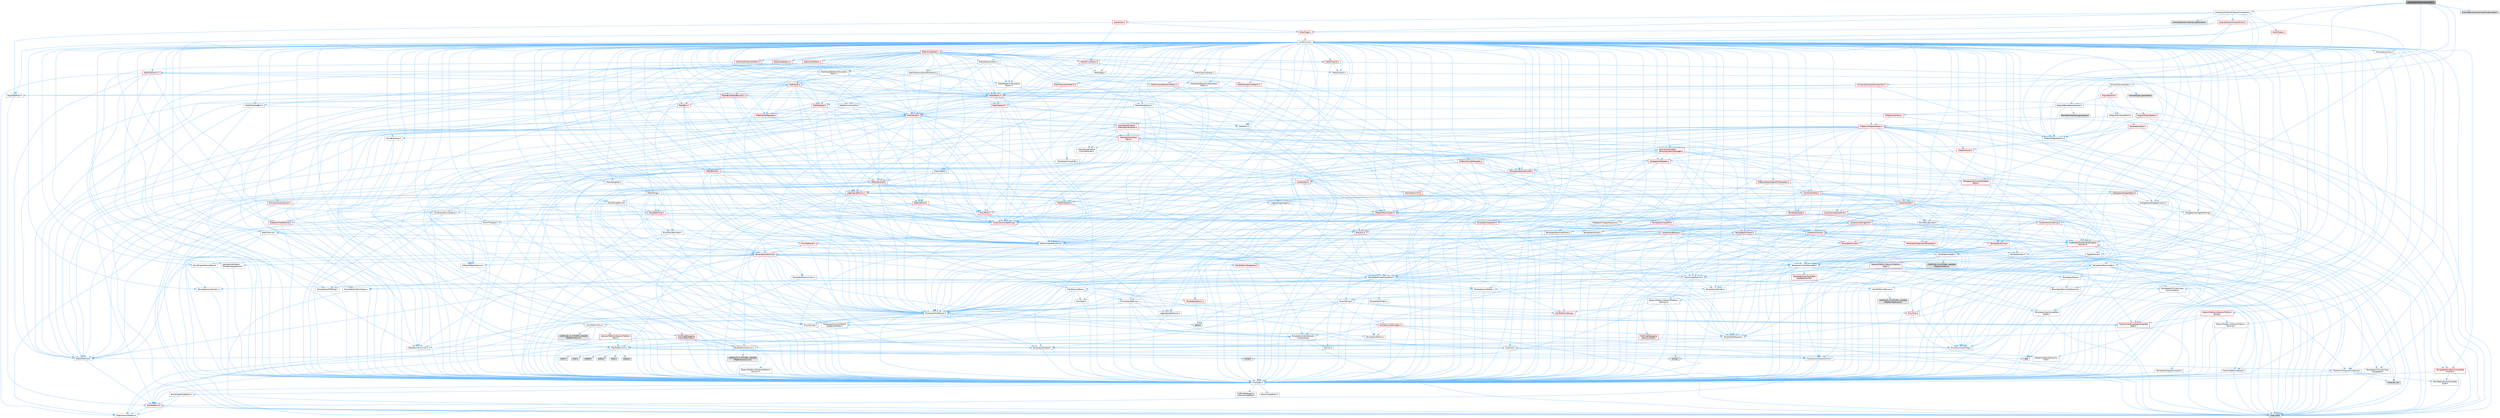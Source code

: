 digraph "SceneCaptureComponent2D.h"
{
 // INTERACTIVE_SVG=YES
 // LATEX_PDF_SIZE
  bgcolor="transparent";
  edge [fontname=Helvetica,fontsize=10,labelfontname=Helvetica,labelfontsize=10];
  node [fontname=Helvetica,fontsize=10,shape=box,height=0.2,width=0.4];
  Node1 [id="Node000001",label="SceneCaptureComponent2D.h",height=0.2,width=0.4,color="gray40", fillcolor="grey60", style="filled", fontcolor="black",tooltip=" "];
  Node1 -> Node2 [id="edge1_Node000001_Node000002",color="steelblue1",style="solid",tooltip=" "];
  Node2 [id="Node000002",label="CoreMinimal.h",height=0.2,width=0.4,color="grey40", fillcolor="white", style="filled",URL="$d7/d67/CoreMinimal_8h.html",tooltip=" "];
  Node2 -> Node3 [id="edge2_Node000002_Node000003",color="steelblue1",style="solid",tooltip=" "];
  Node3 [id="Node000003",label="CoreTypes.h",height=0.2,width=0.4,color="grey40", fillcolor="white", style="filled",URL="$dc/dec/CoreTypes_8h.html",tooltip=" "];
  Node3 -> Node4 [id="edge3_Node000003_Node000004",color="steelblue1",style="solid",tooltip=" "];
  Node4 [id="Node000004",label="HAL/Platform.h",height=0.2,width=0.4,color="red", fillcolor="#FFF0F0", style="filled",URL="$d9/dd0/Platform_8h.html",tooltip=" "];
  Node4 -> Node7 [id="edge4_Node000004_Node000007",color="steelblue1",style="solid",tooltip=" "];
  Node7 [id="Node000007",label="type_traits",height=0.2,width=0.4,color="grey60", fillcolor="#E0E0E0", style="filled",tooltip=" "];
  Node4 -> Node8 [id="edge5_Node000004_Node000008",color="steelblue1",style="solid",tooltip=" "];
  Node8 [id="Node000008",label="PreprocessorHelpers.h",height=0.2,width=0.4,color="grey40", fillcolor="white", style="filled",URL="$db/ddb/PreprocessorHelpers_8h.html",tooltip=" "];
  Node3 -> Node14 [id="edge6_Node000003_Node000014",color="steelblue1",style="solid",tooltip=" "];
  Node14 [id="Node000014",label="ProfilingDebugging\l/UMemoryDefines.h",height=0.2,width=0.4,color="grey40", fillcolor="white", style="filled",URL="$d2/da2/UMemoryDefines_8h.html",tooltip=" "];
  Node3 -> Node15 [id="edge7_Node000003_Node000015",color="steelblue1",style="solid",tooltip=" "];
  Node15 [id="Node000015",label="Misc/CoreMiscDefines.h",height=0.2,width=0.4,color="grey40", fillcolor="white", style="filled",URL="$da/d38/CoreMiscDefines_8h.html",tooltip=" "];
  Node15 -> Node4 [id="edge8_Node000015_Node000004",color="steelblue1",style="solid",tooltip=" "];
  Node15 -> Node8 [id="edge9_Node000015_Node000008",color="steelblue1",style="solid",tooltip=" "];
  Node3 -> Node16 [id="edge10_Node000003_Node000016",color="steelblue1",style="solid",tooltip=" "];
  Node16 [id="Node000016",label="Misc/CoreDefines.h",height=0.2,width=0.4,color="grey40", fillcolor="white", style="filled",URL="$d3/dd2/CoreDefines_8h.html",tooltip=" "];
  Node2 -> Node17 [id="edge11_Node000002_Node000017",color="steelblue1",style="solid",tooltip=" "];
  Node17 [id="Node000017",label="CoreFwd.h",height=0.2,width=0.4,color="grey40", fillcolor="white", style="filled",URL="$d1/d1e/CoreFwd_8h.html",tooltip=" "];
  Node17 -> Node3 [id="edge12_Node000017_Node000003",color="steelblue1",style="solid",tooltip=" "];
  Node17 -> Node18 [id="edge13_Node000017_Node000018",color="steelblue1",style="solid",tooltip=" "];
  Node18 [id="Node000018",label="Containers/ContainersFwd.h",height=0.2,width=0.4,color="grey40", fillcolor="white", style="filled",URL="$d4/d0a/ContainersFwd_8h.html",tooltip=" "];
  Node18 -> Node4 [id="edge14_Node000018_Node000004",color="steelblue1",style="solid",tooltip=" "];
  Node18 -> Node3 [id="edge15_Node000018_Node000003",color="steelblue1",style="solid",tooltip=" "];
  Node18 -> Node19 [id="edge16_Node000018_Node000019",color="steelblue1",style="solid",tooltip=" "];
  Node19 [id="Node000019",label="Traits/IsContiguousContainer.h",height=0.2,width=0.4,color="grey40", fillcolor="white", style="filled",URL="$d5/d3c/IsContiguousContainer_8h.html",tooltip=" "];
  Node19 -> Node3 [id="edge17_Node000019_Node000003",color="steelblue1",style="solid",tooltip=" "];
  Node19 -> Node20 [id="edge18_Node000019_Node000020",color="steelblue1",style="solid",tooltip=" "];
  Node20 [id="Node000020",label="Misc/StaticAssertComplete\lType.h",height=0.2,width=0.4,color="grey40", fillcolor="white", style="filled",URL="$d5/d4e/StaticAssertCompleteType_8h.html",tooltip=" "];
  Node19 -> Node21 [id="edge19_Node000019_Node000021",color="steelblue1",style="solid",tooltip=" "];
  Node21 [id="Node000021",label="initializer_list",height=0.2,width=0.4,color="grey60", fillcolor="#E0E0E0", style="filled",tooltip=" "];
  Node17 -> Node22 [id="edge20_Node000017_Node000022",color="steelblue1",style="solid",tooltip=" "];
  Node22 [id="Node000022",label="Math/MathFwd.h",height=0.2,width=0.4,color="grey40", fillcolor="white", style="filled",URL="$d2/d10/MathFwd_8h.html",tooltip=" "];
  Node22 -> Node4 [id="edge21_Node000022_Node000004",color="steelblue1",style="solid",tooltip=" "];
  Node17 -> Node23 [id="edge22_Node000017_Node000023",color="steelblue1",style="solid",tooltip=" "];
  Node23 [id="Node000023",label="UObject/UObjectHierarchy\lFwd.h",height=0.2,width=0.4,color="grey40", fillcolor="white", style="filled",URL="$d3/d13/UObjectHierarchyFwd_8h.html",tooltip=" "];
  Node2 -> Node23 [id="edge23_Node000002_Node000023",color="steelblue1",style="solid",tooltip=" "];
  Node2 -> Node18 [id="edge24_Node000002_Node000018",color="steelblue1",style="solid",tooltip=" "];
  Node2 -> Node24 [id="edge25_Node000002_Node000024",color="steelblue1",style="solid",tooltip=" "];
  Node24 [id="Node000024",label="Misc/VarArgs.h",height=0.2,width=0.4,color="grey40", fillcolor="white", style="filled",URL="$d5/d6f/VarArgs_8h.html",tooltip=" "];
  Node24 -> Node3 [id="edge26_Node000024_Node000003",color="steelblue1",style="solid",tooltip=" "];
  Node2 -> Node25 [id="edge27_Node000002_Node000025",color="steelblue1",style="solid",tooltip=" "];
  Node25 [id="Node000025",label="Logging/LogVerbosity.h",height=0.2,width=0.4,color="grey40", fillcolor="white", style="filled",URL="$d2/d8f/LogVerbosity_8h.html",tooltip=" "];
  Node25 -> Node3 [id="edge28_Node000025_Node000003",color="steelblue1",style="solid",tooltip=" "];
  Node2 -> Node26 [id="edge29_Node000002_Node000026",color="steelblue1",style="solid",tooltip=" "];
  Node26 [id="Node000026",label="Misc/OutputDevice.h",height=0.2,width=0.4,color="grey40", fillcolor="white", style="filled",URL="$d7/d32/OutputDevice_8h.html",tooltip=" "];
  Node26 -> Node17 [id="edge30_Node000026_Node000017",color="steelblue1",style="solid",tooltip=" "];
  Node26 -> Node3 [id="edge31_Node000026_Node000003",color="steelblue1",style="solid",tooltip=" "];
  Node26 -> Node25 [id="edge32_Node000026_Node000025",color="steelblue1",style="solid",tooltip=" "];
  Node26 -> Node24 [id="edge33_Node000026_Node000024",color="steelblue1",style="solid",tooltip=" "];
  Node26 -> Node27 [id="edge34_Node000026_Node000027",color="steelblue1",style="solid",tooltip=" "];
  Node27 [id="Node000027",label="Templates/IsArrayOrRefOf\lTypeByPredicate.h",height=0.2,width=0.4,color="grey40", fillcolor="white", style="filled",URL="$d6/da1/IsArrayOrRefOfTypeByPredicate_8h.html",tooltip=" "];
  Node27 -> Node3 [id="edge35_Node000027_Node000003",color="steelblue1",style="solid",tooltip=" "];
  Node26 -> Node28 [id="edge36_Node000026_Node000028",color="steelblue1",style="solid",tooltip=" "];
  Node28 [id="Node000028",label="Templates/IsValidVariadic\lFunctionArg.h",height=0.2,width=0.4,color="grey40", fillcolor="white", style="filled",URL="$d0/dc8/IsValidVariadicFunctionArg_8h.html",tooltip=" "];
  Node28 -> Node3 [id="edge37_Node000028_Node000003",color="steelblue1",style="solid",tooltip=" "];
  Node28 -> Node29 [id="edge38_Node000028_Node000029",color="steelblue1",style="solid",tooltip=" "];
  Node29 [id="Node000029",label="IsEnum.h",height=0.2,width=0.4,color="grey40", fillcolor="white", style="filled",URL="$d4/de5/IsEnum_8h.html",tooltip=" "];
  Node28 -> Node7 [id="edge39_Node000028_Node000007",color="steelblue1",style="solid",tooltip=" "];
  Node26 -> Node30 [id="edge40_Node000026_Node000030",color="steelblue1",style="solid",tooltip=" "];
  Node30 [id="Node000030",label="Traits/IsCharEncodingCompatible\lWith.h",height=0.2,width=0.4,color="red", fillcolor="#FFF0F0", style="filled",URL="$df/dd1/IsCharEncodingCompatibleWith_8h.html",tooltip=" "];
  Node30 -> Node7 [id="edge41_Node000030_Node000007",color="steelblue1",style="solid",tooltip=" "];
  Node2 -> Node32 [id="edge42_Node000002_Node000032",color="steelblue1",style="solid",tooltip=" "];
  Node32 [id="Node000032",label="HAL/PlatformCrt.h",height=0.2,width=0.4,color="grey40", fillcolor="white", style="filled",URL="$d8/d75/PlatformCrt_8h.html",tooltip=" "];
  Node32 -> Node33 [id="edge43_Node000032_Node000033",color="steelblue1",style="solid",tooltip=" "];
  Node33 [id="Node000033",label="new",height=0.2,width=0.4,color="grey60", fillcolor="#E0E0E0", style="filled",tooltip=" "];
  Node32 -> Node34 [id="edge44_Node000032_Node000034",color="steelblue1",style="solid",tooltip=" "];
  Node34 [id="Node000034",label="wchar.h",height=0.2,width=0.4,color="grey60", fillcolor="#E0E0E0", style="filled",tooltip=" "];
  Node32 -> Node35 [id="edge45_Node000032_Node000035",color="steelblue1",style="solid",tooltip=" "];
  Node35 [id="Node000035",label="stddef.h",height=0.2,width=0.4,color="grey60", fillcolor="#E0E0E0", style="filled",tooltip=" "];
  Node32 -> Node36 [id="edge46_Node000032_Node000036",color="steelblue1",style="solid",tooltip=" "];
  Node36 [id="Node000036",label="stdlib.h",height=0.2,width=0.4,color="grey60", fillcolor="#E0E0E0", style="filled",tooltip=" "];
  Node32 -> Node37 [id="edge47_Node000032_Node000037",color="steelblue1",style="solid",tooltip=" "];
  Node37 [id="Node000037",label="stdio.h",height=0.2,width=0.4,color="grey60", fillcolor="#E0E0E0", style="filled",tooltip=" "];
  Node32 -> Node38 [id="edge48_Node000032_Node000038",color="steelblue1",style="solid",tooltip=" "];
  Node38 [id="Node000038",label="stdarg.h",height=0.2,width=0.4,color="grey60", fillcolor="#E0E0E0", style="filled",tooltip=" "];
  Node32 -> Node39 [id="edge49_Node000032_Node000039",color="steelblue1",style="solid",tooltip=" "];
  Node39 [id="Node000039",label="math.h",height=0.2,width=0.4,color="grey60", fillcolor="#E0E0E0", style="filled",tooltip=" "];
  Node32 -> Node40 [id="edge50_Node000032_Node000040",color="steelblue1",style="solid",tooltip=" "];
  Node40 [id="Node000040",label="float.h",height=0.2,width=0.4,color="grey60", fillcolor="#E0E0E0", style="filled",tooltip=" "];
  Node32 -> Node41 [id="edge51_Node000032_Node000041",color="steelblue1",style="solid",tooltip=" "];
  Node41 [id="Node000041",label="string.h",height=0.2,width=0.4,color="grey60", fillcolor="#E0E0E0", style="filled",tooltip=" "];
  Node2 -> Node42 [id="edge52_Node000002_Node000042",color="steelblue1",style="solid",tooltip=" "];
  Node42 [id="Node000042",label="HAL/PlatformMisc.h",height=0.2,width=0.4,color="grey40", fillcolor="white", style="filled",URL="$d0/df5/PlatformMisc_8h.html",tooltip=" "];
  Node42 -> Node3 [id="edge53_Node000042_Node000003",color="steelblue1",style="solid",tooltip=" "];
  Node42 -> Node43 [id="edge54_Node000042_Node000043",color="steelblue1",style="solid",tooltip=" "];
  Node43 [id="Node000043",label="GenericPlatform/GenericPlatform\lMisc.h",height=0.2,width=0.4,color="red", fillcolor="#FFF0F0", style="filled",URL="$db/d9a/GenericPlatformMisc_8h.html",tooltip=" "];
  Node43 -> Node17 [id="edge55_Node000043_Node000017",color="steelblue1",style="solid",tooltip=" "];
  Node43 -> Node3 [id="edge56_Node000043_Node000003",color="steelblue1",style="solid",tooltip=" "];
  Node43 -> Node32 [id="edge57_Node000043_Node000032",color="steelblue1",style="solid",tooltip=" "];
  Node43 -> Node47 [id="edge58_Node000043_Node000047",color="steelblue1",style="solid",tooltip=" "];
  Node47 [id="Node000047",label="Math/NumericLimits.h",height=0.2,width=0.4,color="grey40", fillcolor="white", style="filled",URL="$df/d1b/NumericLimits_8h.html",tooltip=" "];
  Node47 -> Node3 [id="edge59_Node000047_Node000003",color="steelblue1",style="solid",tooltip=" "];
  Node43 -> Node49 [id="edge60_Node000043_Node000049",color="steelblue1",style="solid",tooltip=" "];
  Node49 [id="Node000049",label="Misc/EnumClassFlags.h",height=0.2,width=0.4,color="grey40", fillcolor="white", style="filled",URL="$d8/de7/EnumClassFlags_8h.html",tooltip=" "];
  Node42 -> Node52 [id="edge61_Node000042_Node000052",color="steelblue1",style="solid",tooltip=" "];
  Node52 [id="Node000052",label="COMPILED_PLATFORM_HEADER\l(PlatformMisc.h)",height=0.2,width=0.4,color="grey60", fillcolor="#E0E0E0", style="filled",tooltip=" "];
  Node42 -> Node53 [id="edge62_Node000042_Node000053",color="steelblue1",style="solid",tooltip=" "];
  Node53 [id="Node000053",label="ProfilingDebugging\l/CpuProfilerTrace.h",height=0.2,width=0.4,color="red", fillcolor="#FFF0F0", style="filled",URL="$da/dcb/CpuProfilerTrace_8h.html",tooltip=" "];
  Node53 -> Node3 [id="edge63_Node000053_Node000003",color="steelblue1",style="solid",tooltip=" "];
  Node53 -> Node18 [id="edge64_Node000053_Node000018",color="steelblue1",style="solid",tooltip=" "];
  Node53 -> Node54 [id="edge65_Node000053_Node000054",color="steelblue1",style="solid",tooltip=" "];
  Node54 [id="Node000054",label="HAL/PlatformAtomics.h",height=0.2,width=0.4,color="grey40", fillcolor="white", style="filled",URL="$d3/d36/PlatformAtomics_8h.html",tooltip=" "];
  Node54 -> Node3 [id="edge66_Node000054_Node000003",color="steelblue1",style="solid",tooltip=" "];
  Node54 -> Node55 [id="edge67_Node000054_Node000055",color="steelblue1",style="solid",tooltip=" "];
  Node55 [id="Node000055",label="GenericPlatform/GenericPlatform\lAtomics.h",height=0.2,width=0.4,color="grey40", fillcolor="white", style="filled",URL="$da/d72/GenericPlatformAtomics_8h.html",tooltip=" "];
  Node55 -> Node3 [id="edge68_Node000055_Node000003",color="steelblue1",style="solid",tooltip=" "];
  Node54 -> Node56 [id="edge69_Node000054_Node000056",color="steelblue1",style="solid",tooltip=" "];
  Node56 [id="Node000056",label="COMPILED_PLATFORM_HEADER\l(PlatformAtomics.h)",height=0.2,width=0.4,color="grey60", fillcolor="#E0E0E0", style="filled",tooltip=" "];
  Node53 -> Node8 [id="edge70_Node000053_Node000008",color="steelblue1",style="solid",tooltip=" "];
  Node2 -> Node61 [id="edge71_Node000002_Node000061",color="steelblue1",style="solid",tooltip=" "];
  Node61 [id="Node000061",label="Misc/AssertionMacros.h",height=0.2,width=0.4,color="grey40", fillcolor="white", style="filled",URL="$d0/dfa/AssertionMacros_8h.html",tooltip=" "];
  Node61 -> Node3 [id="edge72_Node000061_Node000003",color="steelblue1",style="solid",tooltip=" "];
  Node61 -> Node4 [id="edge73_Node000061_Node000004",color="steelblue1",style="solid",tooltip=" "];
  Node61 -> Node42 [id="edge74_Node000061_Node000042",color="steelblue1",style="solid",tooltip=" "];
  Node61 -> Node8 [id="edge75_Node000061_Node000008",color="steelblue1",style="solid",tooltip=" "];
  Node61 -> Node62 [id="edge76_Node000061_Node000062",color="steelblue1",style="solid",tooltip=" "];
  Node62 [id="Node000062",label="Templates/EnableIf.h",height=0.2,width=0.4,color="grey40", fillcolor="white", style="filled",URL="$d7/d60/EnableIf_8h.html",tooltip=" "];
  Node62 -> Node3 [id="edge77_Node000062_Node000003",color="steelblue1",style="solid",tooltip=" "];
  Node61 -> Node27 [id="edge78_Node000061_Node000027",color="steelblue1",style="solid",tooltip=" "];
  Node61 -> Node28 [id="edge79_Node000061_Node000028",color="steelblue1",style="solid",tooltip=" "];
  Node61 -> Node30 [id="edge80_Node000061_Node000030",color="steelblue1",style="solid",tooltip=" "];
  Node61 -> Node24 [id="edge81_Node000061_Node000024",color="steelblue1",style="solid",tooltip=" "];
  Node61 -> Node63 [id="edge82_Node000061_Node000063",color="steelblue1",style="solid",tooltip=" "];
  Node63 [id="Node000063",label="String/FormatStringSan.h",height=0.2,width=0.4,color="red", fillcolor="#FFF0F0", style="filled",URL="$d3/d8b/FormatStringSan_8h.html",tooltip=" "];
  Node63 -> Node7 [id="edge83_Node000063_Node000007",color="steelblue1",style="solid",tooltip=" "];
  Node63 -> Node3 [id="edge84_Node000063_Node000003",color="steelblue1",style="solid",tooltip=" "];
  Node63 -> Node64 [id="edge85_Node000063_Node000064",color="steelblue1",style="solid",tooltip=" "];
  Node64 [id="Node000064",label="Templates/Requires.h",height=0.2,width=0.4,color="grey40", fillcolor="white", style="filled",URL="$dc/d96/Requires_8h.html",tooltip=" "];
  Node64 -> Node62 [id="edge86_Node000064_Node000062",color="steelblue1",style="solid",tooltip=" "];
  Node64 -> Node7 [id="edge87_Node000064_Node000007",color="steelblue1",style="solid",tooltip=" "];
  Node63 -> Node65 [id="edge88_Node000063_Node000065",color="steelblue1",style="solid",tooltip=" "];
  Node65 [id="Node000065",label="Templates/Identity.h",height=0.2,width=0.4,color="grey40", fillcolor="white", style="filled",URL="$d0/dd5/Identity_8h.html",tooltip=" "];
  Node63 -> Node28 [id="edge89_Node000063_Node000028",color="steelblue1",style="solid",tooltip=" "];
  Node63 -> Node18 [id="edge90_Node000063_Node000018",color="steelblue1",style="solid",tooltip=" "];
  Node61 -> Node69 [id="edge91_Node000061_Node000069",color="steelblue1",style="solid",tooltip=" "];
  Node69 [id="Node000069",label="atomic",height=0.2,width=0.4,color="grey60", fillcolor="#E0E0E0", style="filled",tooltip=" "];
  Node2 -> Node70 [id="edge92_Node000002_Node000070",color="steelblue1",style="solid",tooltip=" "];
  Node70 [id="Node000070",label="Templates/IsPointer.h",height=0.2,width=0.4,color="grey40", fillcolor="white", style="filled",URL="$d7/d05/IsPointer_8h.html",tooltip=" "];
  Node70 -> Node3 [id="edge93_Node000070_Node000003",color="steelblue1",style="solid",tooltip=" "];
  Node2 -> Node71 [id="edge94_Node000002_Node000071",color="steelblue1",style="solid",tooltip=" "];
  Node71 [id="Node000071",label="HAL/PlatformMemory.h",height=0.2,width=0.4,color="grey40", fillcolor="white", style="filled",URL="$de/d68/PlatformMemory_8h.html",tooltip=" "];
  Node71 -> Node3 [id="edge95_Node000071_Node000003",color="steelblue1",style="solid",tooltip=" "];
  Node71 -> Node72 [id="edge96_Node000071_Node000072",color="steelblue1",style="solid",tooltip=" "];
  Node72 [id="Node000072",label="GenericPlatform/GenericPlatform\lMemory.h",height=0.2,width=0.4,color="grey40", fillcolor="white", style="filled",URL="$dd/d22/GenericPlatformMemory_8h.html",tooltip=" "];
  Node72 -> Node17 [id="edge97_Node000072_Node000017",color="steelblue1",style="solid",tooltip=" "];
  Node72 -> Node3 [id="edge98_Node000072_Node000003",color="steelblue1",style="solid",tooltip=" "];
  Node72 -> Node73 [id="edge99_Node000072_Node000073",color="steelblue1",style="solid",tooltip=" "];
  Node73 [id="Node000073",label="HAL/PlatformString.h",height=0.2,width=0.4,color="red", fillcolor="#FFF0F0", style="filled",URL="$db/db5/PlatformString_8h.html",tooltip=" "];
  Node73 -> Node3 [id="edge100_Node000073_Node000003",color="steelblue1",style="solid",tooltip=" "];
  Node72 -> Node41 [id="edge101_Node000072_Node000041",color="steelblue1",style="solid",tooltip=" "];
  Node72 -> Node34 [id="edge102_Node000072_Node000034",color="steelblue1",style="solid",tooltip=" "];
  Node71 -> Node75 [id="edge103_Node000071_Node000075",color="steelblue1",style="solid",tooltip=" "];
  Node75 [id="Node000075",label="COMPILED_PLATFORM_HEADER\l(PlatformMemory.h)",height=0.2,width=0.4,color="grey60", fillcolor="#E0E0E0", style="filled",tooltip=" "];
  Node2 -> Node54 [id="edge104_Node000002_Node000054",color="steelblue1",style="solid",tooltip=" "];
  Node2 -> Node76 [id="edge105_Node000002_Node000076",color="steelblue1",style="solid",tooltip=" "];
  Node76 [id="Node000076",label="Misc/Exec.h",height=0.2,width=0.4,color="grey40", fillcolor="white", style="filled",URL="$de/ddb/Exec_8h.html",tooltip=" "];
  Node76 -> Node3 [id="edge106_Node000076_Node000003",color="steelblue1",style="solid",tooltip=" "];
  Node76 -> Node61 [id="edge107_Node000076_Node000061",color="steelblue1",style="solid",tooltip=" "];
  Node2 -> Node77 [id="edge108_Node000002_Node000077",color="steelblue1",style="solid",tooltip=" "];
  Node77 [id="Node000077",label="HAL/MemoryBase.h",height=0.2,width=0.4,color="grey40", fillcolor="white", style="filled",URL="$d6/d9f/MemoryBase_8h.html",tooltip=" "];
  Node77 -> Node3 [id="edge109_Node000077_Node000003",color="steelblue1",style="solid",tooltip=" "];
  Node77 -> Node54 [id="edge110_Node000077_Node000054",color="steelblue1",style="solid",tooltip=" "];
  Node77 -> Node32 [id="edge111_Node000077_Node000032",color="steelblue1",style="solid",tooltip=" "];
  Node77 -> Node76 [id="edge112_Node000077_Node000076",color="steelblue1",style="solid",tooltip=" "];
  Node77 -> Node26 [id="edge113_Node000077_Node000026",color="steelblue1",style="solid",tooltip=" "];
  Node77 -> Node78 [id="edge114_Node000077_Node000078",color="steelblue1",style="solid",tooltip=" "];
  Node78 [id="Node000078",label="Templates/Atomic.h",height=0.2,width=0.4,color="red", fillcolor="#FFF0F0", style="filled",URL="$d3/d91/Atomic_8h.html",tooltip=" "];
  Node78 -> Node69 [id="edge115_Node000078_Node000069",color="steelblue1",style="solid",tooltip=" "];
  Node2 -> Node87 [id="edge116_Node000002_Node000087",color="steelblue1",style="solid",tooltip=" "];
  Node87 [id="Node000087",label="HAL/UnrealMemory.h",height=0.2,width=0.4,color="grey40", fillcolor="white", style="filled",URL="$d9/d96/UnrealMemory_8h.html",tooltip=" "];
  Node87 -> Node3 [id="edge117_Node000087_Node000003",color="steelblue1",style="solid",tooltip=" "];
  Node87 -> Node72 [id="edge118_Node000087_Node000072",color="steelblue1",style="solid",tooltip=" "];
  Node87 -> Node77 [id="edge119_Node000087_Node000077",color="steelblue1",style="solid",tooltip=" "];
  Node87 -> Node71 [id="edge120_Node000087_Node000071",color="steelblue1",style="solid",tooltip=" "];
  Node87 -> Node88 [id="edge121_Node000087_Node000088",color="steelblue1",style="solid",tooltip=" "];
  Node88 [id="Node000088",label="ProfilingDebugging\l/MemoryTrace.h",height=0.2,width=0.4,color="red", fillcolor="#FFF0F0", style="filled",URL="$da/dd7/MemoryTrace_8h.html",tooltip=" "];
  Node88 -> Node4 [id="edge122_Node000088_Node000004",color="steelblue1",style="solid",tooltip=" "];
  Node88 -> Node49 [id="edge123_Node000088_Node000049",color="steelblue1",style="solid",tooltip=" "];
  Node87 -> Node70 [id="edge124_Node000087_Node000070",color="steelblue1",style="solid",tooltip=" "];
  Node2 -> Node89 [id="edge125_Node000002_Node000089",color="steelblue1",style="solid",tooltip=" "];
  Node89 [id="Node000089",label="Templates/IsArithmetic.h",height=0.2,width=0.4,color="grey40", fillcolor="white", style="filled",URL="$d2/d5d/IsArithmetic_8h.html",tooltip=" "];
  Node89 -> Node3 [id="edge126_Node000089_Node000003",color="steelblue1",style="solid",tooltip=" "];
  Node2 -> Node83 [id="edge127_Node000002_Node000083",color="steelblue1",style="solid",tooltip=" "];
  Node83 [id="Node000083",label="Templates/AndOrNot.h",height=0.2,width=0.4,color="grey40", fillcolor="white", style="filled",URL="$db/d0a/AndOrNot_8h.html",tooltip=" "];
  Node83 -> Node3 [id="edge128_Node000083_Node000003",color="steelblue1",style="solid",tooltip=" "];
  Node2 -> Node90 [id="edge129_Node000002_Node000090",color="steelblue1",style="solid",tooltip=" "];
  Node90 [id="Node000090",label="Templates/IsPODType.h",height=0.2,width=0.4,color="grey40", fillcolor="white", style="filled",URL="$d7/db1/IsPODType_8h.html",tooltip=" "];
  Node90 -> Node3 [id="edge130_Node000090_Node000003",color="steelblue1",style="solid",tooltip=" "];
  Node2 -> Node91 [id="edge131_Node000002_Node000091",color="steelblue1",style="solid",tooltip=" "];
  Node91 [id="Node000091",label="Templates/IsUECoreType.h",height=0.2,width=0.4,color="grey40", fillcolor="white", style="filled",URL="$d1/db8/IsUECoreType_8h.html",tooltip=" "];
  Node91 -> Node3 [id="edge132_Node000091_Node000003",color="steelblue1",style="solid",tooltip=" "];
  Node91 -> Node7 [id="edge133_Node000091_Node000007",color="steelblue1",style="solid",tooltip=" "];
  Node2 -> Node84 [id="edge134_Node000002_Node000084",color="steelblue1",style="solid",tooltip=" "];
  Node84 [id="Node000084",label="Templates/IsTriviallyCopy\lConstructible.h",height=0.2,width=0.4,color="grey40", fillcolor="white", style="filled",URL="$d3/d78/IsTriviallyCopyConstructible_8h.html",tooltip=" "];
  Node84 -> Node3 [id="edge135_Node000084_Node000003",color="steelblue1",style="solid",tooltip=" "];
  Node84 -> Node7 [id="edge136_Node000084_Node000007",color="steelblue1",style="solid",tooltip=" "];
  Node2 -> Node92 [id="edge137_Node000002_Node000092",color="steelblue1",style="solid",tooltip=" "];
  Node92 [id="Node000092",label="Templates/UnrealTypeTraits.h",height=0.2,width=0.4,color="grey40", fillcolor="white", style="filled",URL="$d2/d2d/UnrealTypeTraits_8h.html",tooltip=" "];
  Node92 -> Node3 [id="edge138_Node000092_Node000003",color="steelblue1",style="solid",tooltip=" "];
  Node92 -> Node70 [id="edge139_Node000092_Node000070",color="steelblue1",style="solid",tooltip=" "];
  Node92 -> Node61 [id="edge140_Node000092_Node000061",color="steelblue1",style="solid",tooltip=" "];
  Node92 -> Node83 [id="edge141_Node000092_Node000083",color="steelblue1",style="solid",tooltip=" "];
  Node92 -> Node62 [id="edge142_Node000092_Node000062",color="steelblue1",style="solid",tooltip=" "];
  Node92 -> Node89 [id="edge143_Node000092_Node000089",color="steelblue1",style="solid",tooltip=" "];
  Node92 -> Node29 [id="edge144_Node000092_Node000029",color="steelblue1",style="solid",tooltip=" "];
  Node92 -> Node93 [id="edge145_Node000092_Node000093",color="steelblue1",style="solid",tooltip=" "];
  Node93 [id="Node000093",label="Templates/Models.h",height=0.2,width=0.4,color="grey40", fillcolor="white", style="filled",URL="$d3/d0c/Models_8h.html",tooltip=" "];
  Node93 -> Node65 [id="edge146_Node000093_Node000065",color="steelblue1",style="solid",tooltip=" "];
  Node92 -> Node90 [id="edge147_Node000092_Node000090",color="steelblue1",style="solid",tooltip=" "];
  Node92 -> Node91 [id="edge148_Node000092_Node000091",color="steelblue1",style="solid",tooltip=" "];
  Node92 -> Node84 [id="edge149_Node000092_Node000084",color="steelblue1",style="solid",tooltip=" "];
  Node2 -> Node62 [id="edge150_Node000002_Node000062",color="steelblue1",style="solid",tooltip=" "];
  Node2 -> Node94 [id="edge151_Node000002_Node000094",color="steelblue1",style="solid",tooltip=" "];
  Node94 [id="Node000094",label="Templates/RemoveReference.h",height=0.2,width=0.4,color="grey40", fillcolor="white", style="filled",URL="$da/dbe/RemoveReference_8h.html",tooltip=" "];
  Node94 -> Node3 [id="edge152_Node000094_Node000003",color="steelblue1",style="solid",tooltip=" "];
  Node2 -> Node95 [id="edge153_Node000002_Node000095",color="steelblue1",style="solid",tooltip=" "];
  Node95 [id="Node000095",label="Templates/IntegralConstant.h",height=0.2,width=0.4,color="grey40", fillcolor="white", style="filled",URL="$db/d1b/IntegralConstant_8h.html",tooltip=" "];
  Node95 -> Node3 [id="edge154_Node000095_Node000003",color="steelblue1",style="solid",tooltip=" "];
  Node2 -> Node96 [id="edge155_Node000002_Node000096",color="steelblue1",style="solid",tooltip=" "];
  Node96 [id="Node000096",label="Templates/IsClass.h",height=0.2,width=0.4,color="grey40", fillcolor="white", style="filled",URL="$db/dcb/IsClass_8h.html",tooltip=" "];
  Node96 -> Node3 [id="edge156_Node000096_Node000003",color="steelblue1",style="solid",tooltip=" "];
  Node2 -> Node97 [id="edge157_Node000002_Node000097",color="steelblue1",style="solid",tooltip=" "];
  Node97 [id="Node000097",label="Templates/TypeCompatible\lBytes.h",height=0.2,width=0.4,color="grey40", fillcolor="white", style="filled",URL="$df/d0a/TypeCompatibleBytes_8h.html",tooltip=" "];
  Node97 -> Node3 [id="edge158_Node000097_Node000003",color="steelblue1",style="solid",tooltip=" "];
  Node97 -> Node41 [id="edge159_Node000097_Node000041",color="steelblue1",style="solid",tooltip=" "];
  Node97 -> Node33 [id="edge160_Node000097_Node000033",color="steelblue1",style="solid",tooltip=" "];
  Node97 -> Node7 [id="edge161_Node000097_Node000007",color="steelblue1",style="solid",tooltip=" "];
  Node2 -> Node19 [id="edge162_Node000002_Node000019",color="steelblue1",style="solid",tooltip=" "];
  Node2 -> Node98 [id="edge163_Node000002_Node000098",color="steelblue1",style="solid",tooltip=" "];
  Node98 [id="Node000098",label="Templates/UnrealTemplate.h",height=0.2,width=0.4,color="grey40", fillcolor="white", style="filled",URL="$d4/d24/UnrealTemplate_8h.html",tooltip=" "];
  Node98 -> Node3 [id="edge164_Node000098_Node000003",color="steelblue1",style="solid",tooltip=" "];
  Node98 -> Node70 [id="edge165_Node000098_Node000070",color="steelblue1",style="solid",tooltip=" "];
  Node98 -> Node87 [id="edge166_Node000098_Node000087",color="steelblue1",style="solid",tooltip=" "];
  Node98 -> Node99 [id="edge167_Node000098_Node000099",color="steelblue1",style="solid",tooltip=" "];
  Node99 [id="Node000099",label="Templates/CopyQualifiers\lAndRefsFromTo.h",height=0.2,width=0.4,color="red", fillcolor="#FFF0F0", style="filled",URL="$d3/db3/CopyQualifiersAndRefsFromTo_8h.html",tooltip=" "];
  Node98 -> Node92 [id="edge168_Node000098_Node000092",color="steelblue1",style="solid",tooltip=" "];
  Node98 -> Node94 [id="edge169_Node000098_Node000094",color="steelblue1",style="solid",tooltip=" "];
  Node98 -> Node64 [id="edge170_Node000098_Node000064",color="steelblue1",style="solid",tooltip=" "];
  Node98 -> Node97 [id="edge171_Node000098_Node000097",color="steelblue1",style="solid",tooltip=" "];
  Node98 -> Node65 [id="edge172_Node000098_Node000065",color="steelblue1",style="solid",tooltip=" "];
  Node98 -> Node19 [id="edge173_Node000098_Node000019",color="steelblue1",style="solid",tooltip=" "];
  Node98 -> Node101 [id="edge174_Node000098_Node000101",color="steelblue1",style="solid",tooltip=" "];
  Node101 [id="Node000101",label="Traits/UseBitwiseSwap.h",height=0.2,width=0.4,color="grey40", fillcolor="white", style="filled",URL="$db/df3/UseBitwiseSwap_8h.html",tooltip=" "];
  Node101 -> Node3 [id="edge175_Node000101_Node000003",color="steelblue1",style="solid",tooltip=" "];
  Node101 -> Node7 [id="edge176_Node000101_Node000007",color="steelblue1",style="solid",tooltip=" "];
  Node98 -> Node7 [id="edge177_Node000098_Node000007",color="steelblue1",style="solid",tooltip=" "];
  Node2 -> Node47 [id="edge178_Node000002_Node000047",color="steelblue1",style="solid",tooltip=" "];
  Node2 -> Node102 [id="edge179_Node000002_Node000102",color="steelblue1",style="solid",tooltip=" "];
  Node102 [id="Node000102",label="HAL/PlatformMath.h",height=0.2,width=0.4,color="grey40", fillcolor="white", style="filled",URL="$dc/d53/PlatformMath_8h.html",tooltip=" "];
  Node102 -> Node3 [id="edge180_Node000102_Node000003",color="steelblue1",style="solid",tooltip=" "];
  Node102 -> Node103 [id="edge181_Node000102_Node000103",color="steelblue1",style="solid",tooltip=" "];
  Node103 [id="Node000103",label="GenericPlatform/GenericPlatform\lMath.h",height=0.2,width=0.4,color="red", fillcolor="#FFF0F0", style="filled",URL="$d5/d79/GenericPlatformMath_8h.html",tooltip=" "];
  Node103 -> Node3 [id="edge182_Node000103_Node000003",color="steelblue1",style="solid",tooltip=" "];
  Node103 -> Node18 [id="edge183_Node000103_Node000018",color="steelblue1",style="solid",tooltip=" "];
  Node103 -> Node32 [id="edge184_Node000103_Node000032",color="steelblue1",style="solid",tooltip=" "];
  Node103 -> Node83 [id="edge185_Node000103_Node000083",color="steelblue1",style="solid",tooltip=" "];
  Node103 -> Node104 [id="edge186_Node000103_Node000104",color="steelblue1",style="solid",tooltip=" "];
  Node104 [id="Node000104",label="Templates/Decay.h",height=0.2,width=0.4,color="grey40", fillcolor="white", style="filled",URL="$dd/d0f/Decay_8h.html",tooltip=" "];
  Node104 -> Node3 [id="edge187_Node000104_Node000003",color="steelblue1",style="solid",tooltip=" "];
  Node104 -> Node94 [id="edge188_Node000104_Node000094",color="steelblue1",style="solid",tooltip=" "];
  Node104 -> Node7 [id="edge189_Node000104_Node000007",color="steelblue1",style="solid",tooltip=" "];
  Node103 -> Node92 [id="edge190_Node000103_Node000092",color="steelblue1",style="solid",tooltip=" "];
  Node103 -> Node64 [id="edge191_Node000103_Node000064",color="steelblue1",style="solid",tooltip=" "];
  Node103 -> Node97 [id="edge192_Node000103_Node000097",color="steelblue1",style="solid",tooltip=" "];
  Node103 -> Node7 [id="edge193_Node000103_Node000007",color="steelblue1",style="solid",tooltip=" "];
  Node102 -> Node109 [id="edge194_Node000102_Node000109",color="steelblue1",style="solid",tooltip=" "];
  Node109 [id="Node000109",label="COMPILED_PLATFORM_HEADER\l(PlatformMath.h)",height=0.2,width=0.4,color="grey60", fillcolor="#E0E0E0", style="filled",tooltip=" "];
  Node2 -> Node85 [id="edge195_Node000002_Node000085",color="steelblue1",style="solid",tooltip=" "];
  Node85 [id="Node000085",label="Templates/IsTriviallyCopy\lAssignable.h",height=0.2,width=0.4,color="grey40", fillcolor="white", style="filled",URL="$d2/df2/IsTriviallyCopyAssignable_8h.html",tooltip=" "];
  Node85 -> Node3 [id="edge196_Node000085_Node000003",color="steelblue1",style="solid",tooltip=" "];
  Node85 -> Node7 [id="edge197_Node000085_Node000007",color="steelblue1",style="solid",tooltip=" "];
  Node2 -> Node110 [id="edge198_Node000002_Node000110",color="steelblue1",style="solid",tooltip=" "];
  Node110 [id="Node000110",label="Templates/MemoryOps.h",height=0.2,width=0.4,color="grey40", fillcolor="white", style="filled",URL="$db/dea/MemoryOps_8h.html",tooltip=" "];
  Node110 -> Node3 [id="edge199_Node000110_Node000003",color="steelblue1",style="solid",tooltip=" "];
  Node110 -> Node87 [id="edge200_Node000110_Node000087",color="steelblue1",style="solid",tooltip=" "];
  Node110 -> Node85 [id="edge201_Node000110_Node000085",color="steelblue1",style="solid",tooltip=" "];
  Node110 -> Node84 [id="edge202_Node000110_Node000084",color="steelblue1",style="solid",tooltip=" "];
  Node110 -> Node64 [id="edge203_Node000110_Node000064",color="steelblue1",style="solid",tooltip=" "];
  Node110 -> Node92 [id="edge204_Node000110_Node000092",color="steelblue1",style="solid",tooltip=" "];
  Node110 -> Node101 [id="edge205_Node000110_Node000101",color="steelblue1",style="solid",tooltip=" "];
  Node110 -> Node33 [id="edge206_Node000110_Node000033",color="steelblue1",style="solid",tooltip=" "];
  Node110 -> Node7 [id="edge207_Node000110_Node000007",color="steelblue1",style="solid",tooltip=" "];
  Node2 -> Node111 [id="edge208_Node000002_Node000111",color="steelblue1",style="solid",tooltip=" "];
  Node111 [id="Node000111",label="Containers/ContainerAllocation\lPolicies.h",height=0.2,width=0.4,color="red", fillcolor="#FFF0F0", style="filled",URL="$d7/dff/ContainerAllocationPolicies_8h.html",tooltip=" "];
  Node111 -> Node3 [id="edge209_Node000111_Node000003",color="steelblue1",style="solid",tooltip=" "];
  Node111 -> Node111 [id="edge210_Node000111_Node000111",color="steelblue1",style="solid",tooltip=" "];
  Node111 -> Node102 [id="edge211_Node000111_Node000102",color="steelblue1",style="solid",tooltip=" "];
  Node111 -> Node87 [id="edge212_Node000111_Node000087",color="steelblue1",style="solid",tooltip=" "];
  Node111 -> Node47 [id="edge213_Node000111_Node000047",color="steelblue1",style="solid",tooltip=" "];
  Node111 -> Node61 [id="edge214_Node000111_Node000061",color="steelblue1",style="solid",tooltip=" "];
  Node111 -> Node110 [id="edge215_Node000111_Node000110",color="steelblue1",style="solid",tooltip=" "];
  Node111 -> Node97 [id="edge216_Node000111_Node000097",color="steelblue1",style="solid",tooltip=" "];
  Node111 -> Node7 [id="edge217_Node000111_Node000007",color="steelblue1",style="solid",tooltip=" "];
  Node2 -> Node114 [id="edge218_Node000002_Node000114",color="steelblue1",style="solid",tooltip=" "];
  Node114 [id="Node000114",label="Templates/IsEnumClass.h",height=0.2,width=0.4,color="grey40", fillcolor="white", style="filled",URL="$d7/d15/IsEnumClass_8h.html",tooltip=" "];
  Node114 -> Node3 [id="edge219_Node000114_Node000003",color="steelblue1",style="solid",tooltip=" "];
  Node114 -> Node83 [id="edge220_Node000114_Node000083",color="steelblue1",style="solid",tooltip=" "];
  Node2 -> Node115 [id="edge221_Node000002_Node000115",color="steelblue1",style="solid",tooltip=" "];
  Node115 [id="Node000115",label="HAL/PlatformProperties.h",height=0.2,width=0.4,color="red", fillcolor="#FFF0F0", style="filled",URL="$d9/db0/PlatformProperties_8h.html",tooltip=" "];
  Node115 -> Node3 [id="edge222_Node000115_Node000003",color="steelblue1",style="solid",tooltip=" "];
  Node2 -> Node118 [id="edge223_Node000002_Node000118",color="steelblue1",style="solid",tooltip=" "];
  Node118 [id="Node000118",label="Misc/EngineVersionBase.h",height=0.2,width=0.4,color="grey40", fillcolor="white", style="filled",URL="$d5/d2b/EngineVersionBase_8h.html",tooltip=" "];
  Node118 -> Node3 [id="edge224_Node000118_Node000003",color="steelblue1",style="solid",tooltip=" "];
  Node2 -> Node119 [id="edge225_Node000002_Node000119",color="steelblue1",style="solid",tooltip=" "];
  Node119 [id="Node000119",label="Internationalization\l/TextNamespaceFwd.h",height=0.2,width=0.4,color="grey40", fillcolor="white", style="filled",URL="$d8/d97/TextNamespaceFwd_8h.html",tooltip=" "];
  Node119 -> Node3 [id="edge226_Node000119_Node000003",color="steelblue1",style="solid",tooltip=" "];
  Node2 -> Node120 [id="edge227_Node000002_Node000120",color="steelblue1",style="solid",tooltip=" "];
  Node120 [id="Node000120",label="Serialization/Archive.h",height=0.2,width=0.4,color="red", fillcolor="#FFF0F0", style="filled",URL="$d7/d3b/Archive_8h.html",tooltip=" "];
  Node120 -> Node17 [id="edge228_Node000120_Node000017",color="steelblue1",style="solid",tooltip=" "];
  Node120 -> Node3 [id="edge229_Node000120_Node000003",color="steelblue1",style="solid",tooltip=" "];
  Node120 -> Node115 [id="edge230_Node000120_Node000115",color="steelblue1",style="solid",tooltip=" "];
  Node120 -> Node119 [id="edge231_Node000120_Node000119",color="steelblue1",style="solid",tooltip=" "];
  Node120 -> Node22 [id="edge232_Node000120_Node000022",color="steelblue1",style="solid",tooltip=" "];
  Node120 -> Node61 [id="edge233_Node000120_Node000061",color="steelblue1",style="solid",tooltip=" "];
  Node120 -> Node118 [id="edge234_Node000120_Node000118",color="steelblue1",style="solid",tooltip=" "];
  Node120 -> Node24 [id="edge235_Node000120_Node000024",color="steelblue1",style="solid",tooltip=" "];
  Node120 -> Node62 [id="edge236_Node000120_Node000062",color="steelblue1",style="solid",tooltip=" "];
  Node120 -> Node27 [id="edge237_Node000120_Node000027",color="steelblue1",style="solid",tooltip=" "];
  Node120 -> Node114 [id="edge238_Node000120_Node000114",color="steelblue1",style="solid",tooltip=" "];
  Node120 -> Node28 [id="edge239_Node000120_Node000028",color="steelblue1",style="solid",tooltip=" "];
  Node120 -> Node98 [id="edge240_Node000120_Node000098",color="steelblue1",style="solid",tooltip=" "];
  Node120 -> Node30 [id="edge241_Node000120_Node000030",color="steelblue1",style="solid",tooltip=" "];
  Node120 -> Node123 [id="edge242_Node000120_Node000123",color="steelblue1",style="solid",tooltip=" "];
  Node123 [id="Node000123",label="UObject/ObjectVersion.h",height=0.2,width=0.4,color="grey40", fillcolor="white", style="filled",URL="$da/d63/ObjectVersion_8h.html",tooltip=" "];
  Node123 -> Node3 [id="edge243_Node000123_Node000003",color="steelblue1",style="solid",tooltip=" "];
  Node2 -> Node124 [id="edge244_Node000002_Node000124",color="steelblue1",style="solid",tooltip=" "];
  Node124 [id="Node000124",label="Templates/Less.h",height=0.2,width=0.4,color="grey40", fillcolor="white", style="filled",URL="$de/dc8/Less_8h.html",tooltip=" "];
  Node124 -> Node3 [id="edge245_Node000124_Node000003",color="steelblue1",style="solid",tooltip=" "];
  Node124 -> Node98 [id="edge246_Node000124_Node000098",color="steelblue1",style="solid",tooltip=" "];
  Node2 -> Node125 [id="edge247_Node000002_Node000125",color="steelblue1",style="solid",tooltip=" "];
  Node125 [id="Node000125",label="Templates/Sorting.h",height=0.2,width=0.4,color="red", fillcolor="#FFF0F0", style="filled",URL="$d3/d9e/Sorting_8h.html",tooltip=" "];
  Node125 -> Node3 [id="edge248_Node000125_Node000003",color="steelblue1",style="solid",tooltip=" "];
  Node125 -> Node102 [id="edge249_Node000125_Node000102",color="steelblue1",style="solid",tooltip=" "];
  Node125 -> Node124 [id="edge250_Node000125_Node000124",color="steelblue1",style="solid",tooltip=" "];
  Node2 -> Node136 [id="edge251_Node000002_Node000136",color="steelblue1",style="solid",tooltip=" "];
  Node136 [id="Node000136",label="Misc/Char.h",height=0.2,width=0.4,color="red", fillcolor="#FFF0F0", style="filled",URL="$d0/d58/Char_8h.html",tooltip=" "];
  Node136 -> Node3 [id="edge252_Node000136_Node000003",color="steelblue1",style="solid",tooltip=" "];
  Node136 -> Node7 [id="edge253_Node000136_Node000007",color="steelblue1",style="solid",tooltip=" "];
  Node2 -> Node139 [id="edge254_Node000002_Node000139",color="steelblue1",style="solid",tooltip=" "];
  Node139 [id="Node000139",label="GenericPlatform/GenericPlatform\lStricmp.h",height=0.2,width=0.4,color="grey40", fillcolor="white", style="filled",URL="$d2/d86/GenericPlatformStricmp_8h.html",tooltip=" "];
  Node139 -> Node3 [id="edge255_Node000139_Node000003",color="steelblue1",style="solid",tooltip=" "];
  Node2 -> Node140 [id="edge256_Node000002_Node000140",color="steelblue1",style="solid",tooltip=" "];
  Node140 [id="Node000140",label="GenericPlatform/GenericPlatform\lString.h",height=0.2,width=0.4,color="red", fillcolor="#FFF0F0", style="filled",URL="$dd/d20/GenericPlatformString_8h.html",tooltip=" "];
  Node140 -> Node3 [id="edge257_Node000140_Node000003",color="steelblue1",style="solid",tooltip=" "];
  Node140 -> Node139 [id="edge258_Node000140_Node000139",color="steelblue1",style="solid",tooltip=" "];
  Node140 -> Node62 [id="edge259_Node000140_Node000062",color="steelblue1",style="solid",tooltip=" "];
  Node140 -> Node30 [id="edge260_Node000140_Node000030",color="steelblue1",style="solid",tooltip=" "];
  Node140 -> Node7 [id="edge261_Node000140_Node000007",color="steelblue1",style="solid",tooltip=" "];
  Node2 -> Node73 [id="edge262_Node000002_Node000073",color="steelblue1",style="solid",tooltip=" "];
  Node2 -> Node143 [id="edge263_Node000002_Node000143",color="steelblue1",style="solid",tooltip=" "];
  Node143 [id="Node000143",label="Misc/CString.h",height=0.2,width=0.4,color="grey40", fillcolor="white", style="filled",URL="$d2/d49/CString_8h.html",tooltip=" "];
  Node143 -> Node3 [id="edge264_Node000143_Node000003",color="steelblue1",style="solid",tooltip=" "];
  Node143 -> Node32 [id="edge265_Node000143_Node000032",color="steelblue1",style="solid",tooltip=" "];
  Node143 -> Node73 [id="edge266_Node000143_Node000073",color="steelblue1",style="solid",tooltip=" "];
  Node143 -> Node61 [id="edge267_Node000143_Node000061",color="steelblue1",style="solid",tooltip=" "];
  Node143 -> Node136 [id="edge268_Node000143_Node000136",color="steelblue1",style="solid",tooltip=" "];
  Node143 -> Node24 [id="edge269_Node000143_Node000024",color="steelblue1",style="solid",tooltip=" "];
  Node143 -> Node27 [id="edge270_Node000143_Node000027",color="steelblue1",style="solid",tooltip=" "];
  Node143 -> Node28 [id="edge271_Node000143_Node000028",color="steelblue1",style="solid",tooltip=" "];
  Node143 -> Node30 [id="edge272_Node000143_Node000030",color="steelblue1",style="solid",tooltip=" "];
  Node2 -> Node144 [id="edge273_Node000002_Node000144",color="steelblue1",style="solid",tooltip=" "];
  Node144 [id="Node000144",label="Misc/Crc.h",height=0.2,width=0.4,color="red", fillcolor="#FFF0F0", style="filled",URL="$d4/dd2/Crc_8h.html",tooltip=" "];
  Node144 -> Node3 [id="edge274_Node000144_Node000003",color="steelblue1",style="solid",tooltip=" "];
  Node144 -> Node73 [id="edge275_Node000144_Node000073",color="steelblue1",style="solid",tooltip=" "];
  Node144 -> Node61 [id="edge276_Node000144_Node000061",color="steelblue1",style="solid",tooltip=" "];
  Node144 -> Node143 [id="edge277_Node000144_Node000143",color="steelblue1",style="solid",tooltip=" "];
  Node144 -> Node136 [id="edge278_Node000144_Node000136",color="steelblue1",style="solid",tooltip=" "];
  Node144 -> Node92 [id="edge279_Node000144_Node000092",color="steelblue1",style="solid",tooltip=" "];
  Node2 -> Node135 [id="edge280_Node000002_Node000135",color="steelblue1",style="solid",tooltip=" "];
  Node135 [id="Node000135",label="Math/UnrealMathUtility.h",height=0.2,width=0.4,color="grey40", fillcolor="white", style="filled",URL="$db/db8/UnrealMathUtility_8h.html",tooltip=" "];
  Node135 -> Node3 [id="edge281_Node000135_Node000003",color="steelblue1",style="solid",tooltip=" "];
  Node135 -> Node61 [id="edge282_Node000135_Node000061",color="steelblue1",style="solid",tooltip=" "];
  Node135 -> Node102 [id="edge283_Node000135_Node000102",color="steelblue1",style="solid",tooltip=" "];
  Node135 -> Node22 [id="edge284_Node000135_Node000022",color="steelblue1",style="solid",tooltip=" "];
  Node135 -> Node65 [id="edge285_Node000135_Node000065",color="steelblue1",style="solid",tooltip=" "];
  Node135 -> Node64 [id="edge286_Node000135_Node000064",color="steelblue1",style="solid",tooltip=" "];
  Node2 -> Node145 [id="edge287_Node000002_Node000145",color="steelblue1",style="solid",tooltip=" "];
  Node145 [id="Node000145",label="Containers/UnrealString.h",height=0.2,width=0.4,color="red", fillcolor="#FFF0F0", style="filled",URL="$d5/dba/UnrealString_8h.html",tooltip=" "];
  Node2 -> Node149 [id="edge288_Node000002_Node000149",color="steelblue1",style="solid",tooltip=" "];
  Node149 [id="Node000149",label="Containers/Array.h",height=0.2,width=0.4,color="red", fillcolor="#FFF0F0", style="filled",URL="$df/dd0/Array_8h.html",tooltip=" "];
  Node149 -> Node3 [id="edge289_Node000149_Node000003",color="steelblue1",style="solid",tooltip=" "];
  Node149 -> Node61 [id="edge290_Node000149_Node000061",color="steelblue1",style="solid",tooltip=" "];
  Node149 -> Node87 [id="edge291_Node000149_Node000087",color="steelblue1",style="solid",tooltip=" "];
  Node149 -> Node92 [id="edge292_Node000149_Node000092",color="steelblue1",style="solid",tooltip=" "];
  Node149 -> Node98 [id="edge293_Node000149_Node000098",color="steelblue1",style="solid",tooltip=" "];
  Node149 -> Node111 [id="edge294_Node000149_Node000111",color="steelblue1",style="solid",tooltip=" "];
  Node149 -> Node120 [id="edge295_Node000149_Node000120",color="steelblue1",style="solid",tooltip=" "];
  Node149 -> Node128 [id="edge296_Node000149_Node000128",color="steelblue1",style="solid",tooltip=" "];
  Node128 [id="Node000128",label="Templates/Invoke.h",height=0.2,width=0.4,color="red", fillcolor="#FFF0F0", style="filled",URL="$d7/deb/Invoke_8h.html",tooltip=" "];
  Node128 -> Node3 [id="edge297_Node000128_Node000003",color="steelblue1",style="solid",tooltip=" "];
  Node128 -> Node98 [id="edge298_Node000128_Node000098",color="steelblue1",style="solid",tooltip=" "];
  Node128 -> Node7 [id="edge299_Node000128_Node000007",color="steelblue1",style="solid",tooltip=" "];
  Node149 -> Node124 [id="edge300_Node000149_Node000124",color="steelblue1",style="solid",tooltip=" "];
  Node149 -> Node64 [id="edge301_Node000149_Node000064",color="steelblue1",style="solid",tooltip=" "];
  Node149 -> Node125 [id="edge302_Node000149_Node000125",color="steelblue1",style="solid",tooltip=" "];
  Node149 -> Node172 [id="edge303_Node000149_Node000172",color="steelblue1",style="solid",tooltip=" "];
  Node172 [id="Node000172",label="Templates/AlignmentTemplates.h",height=0.2,width=0.4,color="red", fillcolor="#FFF0F0", style="filled",URL="$dd/d32/AlignmentTemplates_8h.html",tooltip=" "];
  Node172 -> Node3 [id="edge304_Node000172_Node000003",color="steelblue1",style="solid",tooltip=" "];
  Node172 -> Node70 [id="edge305_Node000172_Node000070",color="steelblue1",style="solid",tooltip=" "];
  Node149 -> Node7 [id="edge306_Node000149_Node000007",color="steelblue1",style="solid",tooltip=" "];
  Node2 -> Node173 [id="edge307_Node000002_Node000173",color="steelblue1",style="solid",tooltip=" "];
  Node173 [id="Node000173",label="Misc/FrameNumber.h",height=0.2,width=0.4,color="grey40", fillcolor="white", style="filled",URL="$dd/dbd/FrameNumber_8h.html",tooltip=" "];
  Node173 -> Node3 [id="edge308_Node000173_Node000003",color="steelblue1",style="solid",tooltip=" "];
  Node173 -> Node47 [id="edge309_Node000173_Node000047",color="steelblue1",style="solid",tooltip=" "];
  Node173 -> Node135 [id="edge310_Node000173_Node000135",color="steelblue1",style="solid",tooltip=" "];
  Node173 -> Node62 [id="edge311_Node000173_Node000062",color="steelblue1",style="solid",tooltip=" "];
  Node173 -> Node92 [id="edge312_Node000173_Node000092",color="steelblue1",style="solid",tooltip=" "];
  Node2 -> Node174 [id="edge313_Node000002_Node000174",color="steelblue1",style="solid",tooltip=" "];
  Node174 [id="Node000174",label="Misc/Timespan.h",height=0.2,width=0.4,color="grey40", fillcolor="white", style="filled",URL="$da/dd9/Timespan_8h.html",tooltip=" "];
  Node174 -> Node3 [id="edge314_Node000174_Node000003",color="steelblue1",style="solid",tooltip=" "];
  Node174 -> Node175 [id="edge315_Node000174_Node000175",color="steelblue1",style="solid",tooltip=" "];
  Node175 [id="Node000175",label="Math/Interval.h",height=0.2,width=0.4,color="grey40", fillcolor="white", style="filled",URL="$d1/d55/Interval_8h.html",tooltip=" "];
  Node175 -> Node3 [id="edge316_Node000175_Node000003",color="steelblue1",style="solid",tooltip=" "];
  Node175 -> Node89 [id="edge317_Node000175_Node000089",color="steelblue1",style="solid",tooltip=" "];
  Node175 -> Node92 [id="edge318_Node000175_Node000092",color="steelblue1",style="solid",tooltip=" "];
  Node175 -> Node47 [id="edge319_Node000175_Node000047",color="steelblue1",style="solid",tooltip=" "];
  Node175 -> Node135 [id="edge320_Node000175_Node000135",color="steelblue1",style="solid",tooltip=" "];
  Node174 -> Node135 [id="edge321_Node000174_Node000135",color="steelblue1",style="solid",tooltip=" "];
  Node174 -> Node61 [id="edge322_Node000174_Node000061",color="steelblue1",style="solid",tooltip=" "];
  Node2 -> Node176 [id="edge323_Node000002_Node000176",color="steelblue1",style="solid",tooltip=" "];
  Node176 [id="Node000176",label="Containers/StringConv.h",height=0.2,width=0.4,color="red", fillcolor="#FFF0F0", style="filled",URL="$d3/ddf/StringConv_8h.html",tooltip=" "];
  Node176 -> Node3 [id="edge324_Node000176_Node000003",color="steelblue1",style="solid",tooltip=" "];
  Node176 -> Node61 [id="edge325_Node000176_Node000061",color="steelblue1",style="solid",tooltip=" "];
  Node176 -> Node111 [id="edge326_Node000176_Node000111",color="steelblue1",style="solid",tooltip=" "];
  Node176 -> Node149 [id="edge327_Node000176_Node000149",color="steelblue1",style="solid",tooltip=" "];
  Node176 -> Node143 [id="edge328_Node000176_Node000143",color="steelblue1",style="solid",tooltip=" "];
  Node176 -> Node177 [id="edge329_Node000176_Node000177",color="steelblue1",style="solid",tooltip=" "];
  Node177 [id="Node000177",label="Templates/IsArray.h",height=0.2,width=0.4,color="grey40", fillcolor="white", style="filled",URL="$d8/d8d/IsArray_8h.html",tooltip=" "];
  Node177 -> Node3 [id="edge330_Node000177_Node000003",color="steelblue1",style="solid",tooltip=" "];
  Node176 -> Node98 [id="edge331_Node000176_Node000098",color="steelblue1",style="solid",tooltip=" "];
  Node176 -> Node92 [id="edge332_Node000176_Node000092",color="steelblue1",style="solid",tooltip=" "];
  Node176 -> Node30 [id="edge333_Node000176_Node000030",color="steelblue1",style="solid",tooltip=" "];
  Node176 -> Node19 [id="edge334_Node000176_Node000019",color="steelblue1",style="solid",tooltip=" "];
  Node176 -> Node7 [id="edge335_Node000176_Node000007",color="steelblue1",style="solid",tooltip=" "];
  Node2 -> Node178 [id="edge336_Node000002_Node000178",color="steelblue1",style="solid",tooltip=" "];
  Node178 [id="Node000178",label="UObject/UnrealNames.h",height=0.2,width=0.4,color="red", fillcolor="#FFF0F0", style="filled",URL="$d8/db1/UnrealNames_8h.html",tooltip=" "];
  Node178 -> Node3 [id="edge337_Node000178_Node000003",color="steelblue1",style="solid",tooltip=" "];
  Node2 -> Node180 [id="edge338_Node000002_Node000180",color="steelblue1",style="solid",tooltip=" "];
  Node180 [id="Node000180",label="UObject/NameTypes.h",height=0.2,width=0.4,color="red", fillcolor="#FFF0F0", style="filled",URL="$d6/d35/NameTypes_8h.html",tooltip=" "];
  Node180 -> Node3 [id="edge339_Node000180_Node000003",color="steelblue1",style="solid",tooltip=" "];
  Node180 -> Node61 [id="edge340_Node000180_Node000061",color="steelblue1",style="solid",tooltip=" "];
  Node180 -> Node87 [id="edge341_Node000180_Node000087",color="steelblue1",style="solid",tooltip=" "];
  Node180 -> Node92 [id="edge342_Node000180_Node000092",color="steelblue1",style="solid",tooltip=" "];
  Node180 -> Node98 [id="edge343_Node000180_Node000098",color="steelblue1",style="solid",tooltip=" "];
  Node180 -> Node145 [id="edge344_Node000180_Node000145",color="steelblue1",style="solid",tooltip=" "];
  Node180 -> Node176 [id="edge345_Node000180_Node000176",color="steelblue1",style="solid",tooltip=" "];
  Node180 -> Node178 [id="edge346_Node000180_Node000178",color="steelblue1",style="solid",tooltip=" "];
  Node180 -> Node78 [id="edge347_Node000180_Node000078",color="steelblue1",style="solid",tooltip=" "];
  Node2 -> Node188 [id="edge348_Node000002_Node000188",color="steelblue1",style="solid",tooltip=" "];
  Node188 [id="Node000188",label="Misc/Parse.h",height=0.2,width=0.4,color="red", fillcolor="#FFF0F0", style="filled",URL="$dc/d71/Parse_8h.html",tooltip=" "];
  Node188 -> Node145 [id="edge349_Node000188_Node000145",color="steelblue1",style="solid",tooltip=" "];
  Node188 -> Node3 [id="edge350_Node000188_Node000003",color="steelblue1",style="solid",tooltip=" "];
  Node188 -> Node32 [id="edge351_Node000188_Node000032",color="steelblue1",style="solid",tooltip=" "];
  Node188 -> Node49 [id="edge352_Node000188_Node000049",color="steelblue1",style="solid",tooltip=" "];
  Node188 -> Node189 [id="edge353_Node000188_Node000189",color="steelblue1",style="solid",tooltip=" "];
  Node189 [id="Node000189",label="Templates/Function.h",height=0.2,width=0.4,color="red", fillcolor="#FFF0F0", style="filled",URL="$df/df5/Function_8h.html",tooltip=" "];
  Node189 -> Node3 [id="edge354_Node000189_Node000003",color="steelblue1",style="solid",tooltip=" "];
  Node189 -> Node61 [id="edge355_Node000189_Node000061",color="steelblue1",style="solid",tooltip=" "];
  Node189 -> Node87 [id="edge356_Node000189_Node000087",color="steelblue1",style="solid",tooltip=" "];
  Node189 -> Node92 [id="edge357_Node000189_Node000092",color="steelblue1",style="solid",tooltip=" "];
  Node189 -> Node128 [id="edge358_Node000189_Node000128",color="steelblue1",style="solid",tooltip=" "];
  Node189 -> Node98 [id="edge359_Node000189_Node000098",color="steelblue1",style="solid",tooltip=" "];
  Node189 -> Node64 [id="edge360_Node000189_Node000064",color="steelblue1",style="solid",tooltip=" "];
  Node189 -> Node135 [id="edge361_Node000189_Node000135",color="steelblue1",style="solid",tooltip=" "];
  Node189 -> Node33 [id="edge362_Node000189_Node000033",color="steelblue1",style="solid",tooltip=" "];
  Node189 -> Node7 [id="edge363_Node000189_Node000007",color="steelblue1",style="solid",tooltip=" "];
  Node2 -> Node172 [id="edge364_Node000002_Node000172",color="steelblue1",style="solid",tooltip=" "];
  Node2 -> Node191 [id="edge365_Node000002_Node000191",color="steelblue1",style="solid",tooltip=" "];
  Node191 [id="Node000191",label="Misc/StructBuilder.h",height=0.2,width=0.4,color="grey40", fillcolor="white", style="filled",URL="$d9/db3/StructBuilder_8h.html",tooltip=" "];
  Node191 -> Node3 [id="edge366_Node000191_Node000003",color="steelblue1",style="solid",tooltip=" "];
  Node191 -> Node135 [id="edge367_Node000191_Node000135",color="steelblue1",style="solid",tooltip=" "];
  Node191 -> Node172 [id="edge368_Node000191_Node000172",color="steelblue1",style="solid",tooltip=" "];
  Node2 -> Node104 [id="edge369_Node000002_Node000104",color="steelblue1",style="solid",tooltip=" "];
  Node2 -> Node192 [id="edge370_Node000002_Node000192",color="steelblue1",style="solid",tooltip=" "];
  Node192 [id="Node000192",label="Templates/PointerIsConvertible\lFromTo.h",height=0.2,width=0.4,color="red", fillcolor="#FFF0F0", style="filled",URL="$d6/d65/PointerIsConvertibleFromTo_8h.html",tooltip=" "];
  Node192 -> Node3 [id="edge371_Node000192_Node000003",color="steelblue1",style="solid",tooltip=" "];
  Node192 -> Node20 [id="edge372_Node000192_Node000020",color="steelblue1",style="solid",tooltip=" "];
  Node192 -> Node7 [id="edge373_Node000192_Node000007",color="steelblue1",style="solid",tooltip=" "];
  Node2 -> Node128 [id="edge374_Node000002_Node000128",color="steelblue1",style="solid",tooltip=" "];
  Node2 -> Node189 [id="edge375_Node000002_Node000189",color="steelblue1",style="solid",tooltip=" "];
  Node2 -> Node161 [id="edge376_Node000002_Node000161",color="steelblue1",style="solid",tooltip=" "];
  Node161 [id="Node000161",label="Templates/TypeHash.h",height=0.2,width=0.4,color="red", fillcolor="#FFF0F0", style="filled",URL="$d1/d62/TypeHash_8h.html",tooltip=" "];
  Node161 -> Node3 [id="edge377_Node000161_Node000003",color="steelblue1",style="solid",tooltip=" "];
  Node161 -> Node64 [id="edge378_Node000161_Node000064",color="steelblue1",style="solid",tooltip=" "];
  Node161 -> Node144 [id="edge379_Node000161_Node000144",color="steelblue1",style="solid",tooltip=" "];
  Node161 -> Node7 [id="edge380_Node000161_Node000007",color="steelblue1",style="solid",tooltip=" "];
  Node2 -> Node193 [id="edge381_Node000002_Node000193",color="steelblue1",style="solid",tooltip=" "];
  Node193 [id="Node000193",label="Containers/ScriptArray.h",height=0.2,width=0.4,color="red", fillcolor="#FFF0F0", style="filled",URL="$dc/daf/ScriptArray_8h.html",tooltip=" "];
  Node193 -> Node3 [id="edge382_Node000193_Node000003",color="steelblue1",style="solid",tooltip=" "];
  Node193 -> Node61 [id="edge383_Node000193_Node000061",color="steelblue1",style="solid",tooltip=" "];
  Node193 -> Node87 [id="edge384_Node000193_Node000087",color="steelblue1",style="solid",tooltip=" "];
  Node193 -> Node111 [id="edge385_Node000193_Node000111",color="steelblue1",style="solid",tooltip=" "];
  Node193 -> Node149 [id="edge386_Node000193_Node000149",color="steelblue1",style="solid",tooltip=" "];
  Node193 -> Node21 [id="edge387_Node000193_Node000021",color="steelblue1",style="solid",tooltip=" "];
  Node2 -> Node194 [id="edge388_Node000002_Node000194",color="steelblue1",style="solid",tooltip=" "];
  Node194 [id="Node000194",label="Containers/BitArray.h",height=0.2,width=0.4,color="red", fillcolor="#FFF0F0", style="filled",URL="$d1/de4/BitArray_8h.html",tooltip=" "];
  Node194 -> Node111 [id="edge389_Node000194_Node000111",color="steelblue1",style="solid",tooltip=" "];
  Node194 -> Node3 [id="edge390_Node000194_Node000003",color="steelblue1",style="solid",tooltip=" "];
  Node194 -> Node54 [id="edge391_Node000194_Node000054",color="steelblue1",style="solid",tooltip=" "];
  Node194 -> Node87 [id="edge392_Node000194_Node000087",color="steelblue1",style="solid",tooltip=" "];
  Node194 -> Node135 [id="edge393_Node000194_Node000135",color="steelblue1",style="solid",tooltip=" "];
  Node194 -> Node61 [id="edge394_Node000194_Node000061",color="steelblue1",style="solid",tooltip=" "];
  Node194 -> Node49 [id="edge395_Node000194_Node000049",color="steelblue1",style="solid",tooltip=" "];
  Node194 -> Node120 [id="edge396_Node000194_Node000120",color="steelblue1",style="solid",tooltip=" "];
  Node194 -> Node62 [id="edge397_Node000194_Node000062",color="steelblue1",style="solid",tooltip=" "];
  Node194 -> Node128 [id="edge398_Node000194_Node000128",color="steelblue1",style="solid",tooltip=" "];
  Node194 -> Node98 [id="edge399_Node000194_Node000098",color="steelblue1",style="solid",tooltip=" "];
  Node194 -> Node92 [id="edge400_Node000194_Node000092",color="steelblue1",style="solid",tooltip=" "];
  Node2 -> Node195 [id="edge401_Node000002_Node000195",color="steelblue1",style="solid",tooltip=" "];
  Node195 [id="Node000195",label="Containers/SparseArray.h",height=0.2,width=0.4,color="red", fillcolor="#FFF0F0", style="filled",URL="$d5/dbf/SparseArray_8h.html",tooltip=" "];
  Node195 -> Node3 [id="edge402_Node000195_Node000003",color="steelblue1",style="solid",tooltip=" "];
  Node195 -> Node61 [id="edge403_Node000195_Node000061",color="steelblue1",style="solid",tooltip=" "];
  Node195 -> Node87 [id="edge404_Node000195_Node000087",color="steelblue1",style="solid",tooltip=" "];
  Node195 -> Node92 [id="edge405_Node000195_Node000092",color="steelblue1",style="solid",tooltip=" "];
  Node195 -> Node98 [id="edge406_Node000195_Node000098",color="steelblue1",style="solid",tooltip=" "];
  Node195 -> Node111 [id="edge407_Node000195_Node000111",color="steelblue1",style="solid",tooltip=" "];
  Node195 -> Node124 [id="edge408_Node000195_Node000124",color="steelblue1",style="solid",tooltip=" "];
  Node195 -> Node149 [id="edge409_Node000195_Node000149",color="steelblue1",style="solid",tooltip=" "];
  Node195 -> Node135 [id="edge410_Node000195_Node000135",color="steelblue1",style="solid",tooltip=" "];
  Node195 -> Node193 [id="edge411_Node000195_Node000193",color="steelblue1",style="solid",tooltip=" "];
  Node195 -> Node194 [id="edge412_Node000195_Node000194",color="steelblue1",style="solid",tooltip=" "];
  Node195 -> Node145 [id="edge413_Node000195_Node000145",color="steelblue1",style="solid",tooltip=" "];
  Node2 -> Node211 [id="edge414_Node000002_Node000211",color="steelblue1",style="solid",tooltip=" "];
  Node211 [id="Node000211",label="Containers/Set.h",height=0.2,width=0.4,color="red", fillcolor="#FFF0F0", style="filled",URL="$d4/d45/Set_8h.html",tooltip=" "];
  Node211 -> Node111 [id="edge415_Node000211_Node000111",color="steelblue1",style="solid",tooltip=" "];
  Node211 -> Node195 [id="edge416_Node000211_Node000195",color="steelblue1",style="solid",tooltip=" "];
  Node211 -> Node18 [id="edge417_Node000211_Node000018",color="steelblue1",style="solid",tooltip=" "];
  Node211 -> Node135 [id="edge418_Node000211_Node000135",color="steelblue1",style="solid",tooltip=" "];
  Node211 -> Node61 [id="edge419_Node000211_Node000061",color="steelblue1",style="solid",tooltip=" "];
  Node211 -> Node191 [id="edge420_Node000211_Node000191",color="steelblue1",style="solid",tooltip=" "];
  Node211 -> Node189 [id="edge421_Node000211_Node000189",color="steelblue1",style="solid",tooltip=" "];
  Node211 -> Node125 [id="edge422_Node000211_Node000125",color="steelblue1",style="solid",tooltip=" "];
  Node211 -> Node161 [id="edge423_Node000211_Node000161",color="steelblue1",style="solid",tooltip=" "];
  Node211 -> Node98 [id="edge424_Node000211_Node000098",color="steelblue1",style="solid",tooltip=" "];
  Node211 -> Node21 [id="edge425_Node000211_Node000021",color="steelblue1",style="solid",tooltip=" "];
  Node211 -> Node7 [id="edge426_Node000211_Node000007",color="steelblue1",style="solid",tooltip=" "];
  Node2 -> Node214 [id="edge427_Node000002_Node000214",color="steelblue1",style="solid",tooltip=" "];
  Node214 [id="Node000214",label="Algo/Reverse.h",height=0.2,width=0.4,color="grey40", fillcolor="white", style="filled",URL="$d5/d93/Reverse_8h.html",tooltip=" "];
  Node214 -> Node3 [id="edge428_Node000214_Node000003",color="steelblue1",style="solid",tooltip=" "];
  Node214 -> Node98 [id="edge429_Node000214_Node000098",color="steelblue1",style="solid",tooltip=" "];
  Node2 -> Node215 [id="edge430_Node000002_Node000215",color="steelblue1",style="solid",tooltip=" "];
  Node215 [id="Node000215",label="Containers/Map.h",height=0.2,width=0.4,color="red", fillcolor="#FFF0F0", style="filled",URL="$df/d79/Map_8h.html",tooltip=" "];
  Node215 -> Node3 [id="edge431_Node000215_Node000003",color="steelblue1",style="solid",tooltip=" "];
  Node215 -> Node214 [id="edge432_Node000215_Node000214",color="steelblue1",style="solid",tooltip=" "];
  Node215 -> Node211 [id="edge433_Node000215_Node000211",color="steelblue1",style="solid",tooltip=" "];
  Node215 -> Node145 [id="edge434_Node000215_Node000145",color="steelblue1",style="solid",tooltip=" "];
  Node215 -> Node61 [id="edge435_Node000215_Node000061",color="steelblue1",style="solid",tooltip=" "];
  Node215 -> Node191 [id="edge436_Node000215_Node000191",color="steelblue1",style="solid",tooltip=" "];
  Node215 -> Node189 [id="edge437_Node000215_Node000189",color="steelblue1",style="solid",tooltip=" "];
  Node215 -> Node125 [id="edge438_Node000215_Node000125",color="steelblue1",style="solid",tooltip=" "];
  Node215 -> Node216 [id="edge439_Node000215_Node000216",color="steelblue1",style="solid",tooltip=" "];
  Node216 [id="Node000216",label="Templates/Tuple.h",height=0.2,width=0.4,color="red", fillcolor="#FFF0F0", style="filled",URL="$d2/d4f/Tuple_8h.html",tooltip=" "];
  Node216 -> Node3 [id="edge440_Node000216_Node000003",color="steelblue1",style="solid",tooltip=" "];
  Node216 -> Node98 [id="edge441_Node000216_Node000098",color="steelblue1",style="solid",tooltip=" "];
  Node216 -> Node217 [id="edge442_Node000216_Node000217",color="steelblue1",style="solid",tooltip=" "];
  Node217 [id="Node000217",label="Delegates/IntegerSequence.h",height=0.2,width=0.4,color="grey40", fillcolor="white", style="filled",URL="$d2/dcc/IntegerSequence_8h.html",tooltip=" "];
  Node217 -> Node3 [id="edge443_Node000217_Node000003",color="steelblue1",style="solid",tooltip=" "];
  Node216 -> Node128 [id="edge444_Node000216_Node000128",color="steelblue1",style="solid",tooltip=" "];
  Node216 -> Node64 [id="edge445_Node000216_Node000064",color="steelblue1",style="solid",tooltip=" "];
  Node216 -> Node161 [id="edge446_Node000216_Node000161",color="steelblue1",style="solid",tooltip=" "];
  Node216 -> Node7 [id="edge447_Node000216_Node000007",color="steelblue1",style="solid",tooltip=" "];
  Node215 -> Node98 [id="edge448_Node000215_Node000098",color="steelblue1",style="solid",tooltip=" "];
  Node215 -> Node92 [id="edge449_Node000215_Node000092",color="steelblue1",style="solid",tooltip=" "];
  Node215 -> Node7 [id="edge450_Node000215_Node000007",color="steelblue1",style="solid",tooltip=" "];
  Node2 -> Node219 [id="edge451_Node000002_Node000219",color="steelblue1",style="solid",tooltip=" "];
  Node219 [id="Node000219",label="Math/IntPoint.h",height=0.2,width=0.4,color="red", fillcolor="#FFF0F0", style="filled",URL="$d3/df7/IntPoint_8h.html",tooltip=" "];
  Node219 -> Node3 [id="edge452_Node000219_Node000003",color="steelblue1",style="solid",tooltip=" "];
  Node219 -> Node61 [id="edge453_Node000219_Node000061",color="steelblue1",style="solid",tooltip=" "];
  Node219 -> Node188 [id="edge454_Node000219_Node000188",color="steelblue1",style="solid",tooltip=" "];
  Node219 -> Node22 [id="edge455_Node000219_Node000022",color="steelblue1",style="solid",tooltip=" "];
  Node219 -> Node135 [id="edge456_Node000219_Node000135",color="steelblue1",style="solid",tooltip=" "];
  Node219 -> Node145 [id="edge457_Node000219_Node000145",color="steelblue1",style="solid",tooltip=" "];
  Node219 -> Node161 [id="edge458_Node000219_Node000161",color="steelblue1",style="solid",tooltip=" "];
  Node2 -> Node221 [id="edge459_Node000002_Node000221",color="steelblue1",style="solid",tooltip=" "];
  Node221 [id="Node000221",label="Math/IntVector.h",height=0.2,width=0.4,color="red", fillcolor="#FFF0F0", style="filled",URL="$d7/d44/IntVector_8h.html",tooltip=" "];
  Node221 -> Node3 [id="edge460_Node000221_Node000003",color="steelblue1",style="solid",tooltip=" "];
  Node221 -> Node144 [id="edge461_Node000221_Node000144",color="steelblue1",style="solid",tooltip=" "];
  Node221 -> Node188 [id="edge462_Node000221_Node000188",color="steelblue1",style="solid",tooltip=" "];
  Node221 -> Node22 [id="edge463_Node000221_Node000022",color="steelblue1",style="solid",tooltip=" "];
  Node221 -> Node135 [id="edge464_Node000221_Node000135",color="steelblue1",style="solid",tooltip=" "];
  Node221 -> Node145 [id="edge465_Node000221_Node000145",color="steelblue1",style="solid",tooltip=" "];
  Node2 -> Node222 [id="edge466_Node000002_Node000222",color="steelblue1",style="solid",tooltip=" "];
  Node222 [id="Node000222",label="Logging/LogCategory.h",height=0.2,width=0.4,color="grey40", fillcolor="white", style="filled",URL="$d9/d36/LogCategory_8h.html",tooltip=" "];
  Node222 -> Node3 [id="edge467_Node000222_Node000003",color="steelblue1",style="solid",tooltip=" "];
  Node222 -> Node25 [id="edge468_Node000222_Node000025",color="steelblue1",style="solid",tooltip=" "];
  Node222 -> Node180 [id="edge469_Node000222_Node000180",color="steelblue1",style="solid",tooltip=" "];
  Node2 -> Node223 [id="edge470_Node000002_Node000223",color="steelblue1",style="solid",tooltip=" "];
  Node223 [id="Node000223",label="Logging/LogMacros.h",height=0.2,width=0.4,color="red", fillcolor="#FFF0F0", style="filled",URL="$d0/d16/LogMacros_8h.html",tooltip=" "];
  Node223 -> Node145 [id="edge471_Node000223_Node000145",color="steelblue1",style="solid",tooltip=" "];
  Node223 -> Node3 [id="edge472_Node000223_Node000003",color="steelblue1",style="solid",tooltip=" "];
  Node223 -> Node8 [id="edge473_Node000223_Node000008",color="steelblue1",style="solid",tooltip=" "];
  Node223 -> Node222 [id="edge474_Node000223_Node000222",color="steelblue1",style="solid",tooltip=" "];
  Node223 -> Node25 [id="edge475_Node000223_Node000025",color="steelblue1",style="solid",tooltip=" "];
  Node223 -> Node61 [id="edge476_Node000223_Node000061",color="steelblue1",style="solid",tooltip=" "];
  Node223 -> Node24 [id="edge477_Node000223_Node000024",color="steelblue1",style="solid",tooltip=" "];
  Node223 -> Node63 [id="edge478_Node000223_Node000063",color="steelblue1",style="solid",tooltip=" "];
  Node223 -> Node62 [id="edge479_Node000223_Node000062",color="steelblue1",style="solid",tooltip=" "];
  Node223 -> Node27 [id="edge480_Node000223_Node000027",color="steelblue1",style="solid",tooltip=" "];
  Node223 -> Node28 [id="edge481_Node000223_Node000028",color="steelblue1",style="solid",tooltip=" "];
  Node223 -> Node30 [id="edge482_Node000223_Node000030",color="steelblue1",style="solid",tooltip=" "];
  Node223 -> Node7 [id="edge483_Node000223_Node000007",color="steelblue1",style="solid",tooltip=" "];
  Node2 -> Node226 [id="edge484_Node000002_Node000226",color="steelblue1",style="solid",tooltip=" "];
  Node226 [id="Node000226",label="Math/Vector2D.h",height=0.2,width=0.4,color="red", fillcolor="#FFF0F0", style="filled",URL="$d3/db0/Vector2D_8h.html",tooltip=" "];
  Node226 -> Node3 [id="edge485_Node000226_Node000003",color="steelblue1",style="solid",tooltip=" "];
  Node226 -> Node22 [id="edge486_Node000226_Node000022",color="steelblue1",style="solid",tooltip=" "];
  Node226 -> Node61 [id="edge487_Node000226_Node000061",color="steelblue1",style="solid",tooltip=" "];
  Node226 -> Node144 [id="edge488_Node000226_Node000144",color="steelblue1",style="solid",tooltip=" "];
  Node226 -> Node135 [id="edge489_Node000226_Node000135",color="steelblue1",style="solid",tooltip=" "];
  Node226 -> Node145 [id="edge490_Node000226_Node000145",color="steelblue1",style="solid",tooltip=" "];
  Node226 -> Node188 [id="edge491_Node000226_Node000188",color="steelblue1",style="solid",tooltip=" "];
  Node226 -> Node219 [id="edge492_Node000226_Node000219",color="steelblue1",style="solid",tooltip=" "];
  Node226 -> Node223 [id="edge493_Node000226_Node000223",color="steelblue1",style="solid",tooltip=" "];
  Node226 -> Node7 [id="edge494_Node000226_Node000007",color="steelblue1",style="solid",tooltip=" "];
  Node2 -> Node230 [id="edge495_Node000002_Node000230",color="steelblue1",style="solid",tooltip=" "];
  Node230 [id="Node000230",label="Math/IntRect.h",height=0.2,width=0.4,color="grey40", fillcolor="white", style="filled",URL="$d7/d53/IntRect_8h.html",tooltip=" "];
  Node230 -> Node3 [id="edge496_Node000230_Node000003",color="steelblue1",style="solid",tooltip=" "];
  Node230 -> Node22 [id="edge497_Node000230_Node000022",color="steelblue1",style="solid",tooltip=" "];
  Node230 -> Node135 [id="edge498_Node000230_Node000135",color="steelblue1",style="solid",tooltip=" "];
  Node230 -> Node145 [id="edge499_Node000230_Node000145",color="steelblue1",style="solid",tooltip=" "];
  Node230 -> Node219 [id="edge500_Node000230_Node000219",color="steelblue1",style="solid",tooltip=" "];
  Node230 -> Node226 [id="edge501_Node000230_Node000226",color="steelblue1",style="solid",tooltip=" "];
  Node2 -> Node231 [id="edge502_Node000002_Node000231",color="steelblue1",style="solid",tooltip=" "];
  Node231 [id="Node000231",label="Misc/ByteSwap.h",height=0.2,width=0.4,color="grey40", fillcolor="white", style="filled",URL="$dc/dd7/ByteSwap_8h.html",tooltip=" "];
  Node231 -> Node3 [id="edge503_Node000231_Node000003",color="steelblue1",style="solid",tooltip=" "];
  Node231 -> Node32 [id="edge504_Node000231_Node000032",color="steelblue1",style="solid",tooltip=" "];
  Node2 -> Node160 [id="edge505_Node000002_Node000160",color="steelblue1",style="solid",tooltip=" "];
  Node160 [id="Node000160",label="Containers/EnumAsByte.h",height=0.2,width=0.4,color="grey40", fillcolor="white", style="filled",URL="$d6/d9a/EnumAsByte_8h.html",tooltip=" "];
  Node160 -> Node3 [id="edge506_Node000160_Node000003",color="steelblue1",style="solid",tooltip=" "];
  Node160 -> Node90 [id="edge507_Node000160_Node000090",color="steelblue1",style="solid",tooltip=" "];
  Node160 -> Node161 [id="edge508_Node000160_Node000161",color="steelblue1",style="solid",tooltip=" "];
  Node2 -> Node232 [id="edge509_Node000002_Node000232",color="steelblue1",style="solid",tooltip=" "];
  Node232 [id="Node000232",label="HAL/PlatformTLS.h",height=0.2,width=0.4,color="red", fillcolor="#FFF0F0", style="filled",URL="$d0/def/PlatformTLS_8h.html",tooltip=" "];
  Node232 -> Node3 [id="edge510_Node000232_Node000003",color="steelblue1",style="solid",tooltip=" "];
  Node2 -> Node235 [id="edge511_Node000002_Node000235",color="steelblue1",style="solid",tooltip=" "];
  Node235 [id="Node000235",label="CoreGlobals.h",height=0.2,width=0.4,color="red", fillcolor="#FFF0F0", style="filled",URL="$d5/d8c/CoreGlobals_8h.html",tooltip=" "];
  Node235 -> Node145 [id="edge512_Node000235_Node000145",color="steelblue1",style="solid",tooltip=" "];
  Node235 -> Node3 [id="edge513_Node000235_Node000003",color="steelblue1",style="solid",tooltip=" "];
  Node235 -> Node232 [id="edge514_Node000235_Node000232",color="steelblue1",style="solid",tooltip=" "];
  Node235 -> Node223 [id="edge515_Node000235_Node000223",color="steelblue1",style="solid",tooltip=" "];
  Node235 -> Node49 [id="edge516_Node000235_Node000049",color="steelblue1",style="solid",tooltip=" "];
  Node235 -> Node26 [id="edge517_Node000235_Node000026",color="steelblue1",style="solid",tooltip=" "];
  Node235 -> Node53 [id="edge518_Node000235_Node000053",color="steelblue1",style="solid",tooltip=" "];
  Node235 -> Node78 [id="edge519_Node000235_Node000078",color="steelblue1",style="solid",tooltip=" "];
  Node235 -> Node180 [id="edge520_Node000235_Node000180",color="steelblue1",style="solid",tooltip=" "];
  Node235 -> Node69 [id="edge521_Node000235_Node000069",color="steelblue1",style="solid",tooltip=" "];
  Node2 -> Node236 [id="edge522_Node000002_Node000236",color="steelblue1",style="solid",tooltip=" "];
  Node236 [id="Node000236",label="Templates/SharedPointer.h",height=0.2,width=0.4,color="red", fillcolor="#FFF0F0", style="filled",URL="$d2/d17/SharedPointer_8h.html",tooltip=" "];
  Node236 -> Node3 [id="edge523_Node000236_Node000003",color="steelblue1",style="solid",tooltip=" "];
  Node236 -> Node192 [id="edge524_Node000236_Node000192",color="steelblue1",style="solid",tooltip=" "];
  Node236 -> Node61 [id="edge525_Node000236_Node000061",color="steelblue1",style="solid",tooltip=" "];
  Node236 -> Node87 [id="edge526_Node000236_Node000087",color="steelblue1",style="solid",tooltip=" "];
  Node236 -> Node149 [id="edge527_Node000236_Node000149",color="steelblue1",style="solid",tooltip=" "];
  Node236 -> Node215 [id="edge528_Node000236_Node000215",color="steelblue1",style="solid",tooltip=" "];
  Node236 -> Node235 [id="edge529_Node000236_Node000235",color="steelblue1",style="solid",tooltip=" "];
  Node2 -> Node241 [id="edge530_Node000002_Node000241",color="steelblue1",style="solid",tooltip=" "];
  Node241 [id="Node000241",label="Internationalization\l/CulturePointer.h",height=0.2,width=0.4,color="grey40", fillcolor="white", style="filled",URL="$d6/dbe/CulturePointer_8h.html",tooltip=" "];
  Node241 -> Node3 [id="edge531_Node000241_Node000003",color="steelblue1",style="solid",tooltip=" "];
  Node241 -> Node236 [id="edge532_Node000241_Node000236",color="steelblue1",style="solid",tooltip=" "];
  Node2 -> Node242 [id="edge533_Node000002_Node000242",color="steelblue1",style="solid",tooltip=" "];
  Node242 [id="Node000242",label="UObject/WeakObjectPtrTemplates.h",height=0.2,width=0.4,color="red", fillcolor="#FFF0F0", style="filled",URL="$d8/d3b/WeakObjectPtrTemplates_8h.html",tooltip=" "];
  Node242 -> Node3 [id="edge534_Node000242_Node000003",color="steelblue1",style="solid",tooltip=" "];
  Node242 -> Node64 [id="edge535_Node000242_Node000064",color="steelblue1",style="solid",tooltip=" "];
  Node242 -> Node215 [id="edge536_Node000242_Node000215",color="steelblue1",style="solid",tooltip=" "];
  Node242 -> Node7 [id="edge537_Node000242_Node000007",color="steelblue1",style="solid",tooltip=" "];
  Node2 -> Node245 [id="edge538_Node000002_Node000245",color="steelblue1",style="solid",tooltip=" "];
  Node245 [id="Node000245",label="Delegates/DelegateSettings.h",height=0.2,width=0.4,color="grey40", fillcolor="white", style="filled",URL="$d0/d97/DelegateSettings_8h.html",tooltip=" "];
  Node245 -> Node3 [id="edge539_Node000245_Node000003",color="steelblue1",style="solid",tooltip=" "];
  Node2 -> Node246 [id="edge540_Node000002_Node000246",color="steelblue1",style="solid",tooltip=" "];
  Node246 [id="Node000246",label="Delegates/IDelegateInstance.h",height=0.2,width=0.4,color="grey40", fillcolor="white", style="filled",URL="$d2/d10/IDelegateInstance_8h.html",tooltip=" "];
  Node246 -> Node3 [id="edge541_Node000246_Node000003",color="steelblue1",style="solid",tooltip=" "];
  Node246 -> Node161 [id="edge542_Node000246_Node000161",color="steelblue1",style="solid",tooltip=" "];
  Node246 -> Node180 [id="edge543_Node000246_Node000180",color="steelblue1",style="solid",tooltip=" "];
  Node246 -> Node245 [id="edge544_Node000246_Node000245",color="steelblue1",style="solid",tooltip=" "];
  Node2 -> Node247 [id="edge545_Node000002_Node000247",color="steelblue1",style="solid",tooltip=" "];
  Node247 [id="Node000247",label="Delegates/DelegateBase.h",height=0.2,width=0.4,color="red", fillcolor="#FFF0F0", style="filled",URL="$da/d67/DelegateBase_8h.html",tooltip=" "];
  Node247 -> Node3 [id="edge546_Node000247_Node000003",color="steelblue1",style="solid",tooltip=" "];
  Node247 -> Node111 [id="edge547_Node000247_Node000111",color="steelblue1",style="solid",tooltip=" "];
  Node247 -> Node135 [id="edge548_Node000247_Node000135",color="steelblue1",style="solid",tooltip=" "];
  Node247 -> Node180 [id="edge549_Node000247_Node000180",color="steelblue1",style="solid",tooltip=" "];
  Node247 -> Node245 [id="edge550_Node000247_Node000245",color="steelblue1",style="solid",tooltip=" "];
  Node247 -> Node246 [id="edge551_Node000247_Node000246",color="steelblue1",style="solid",tooltip=" "];
  Node2 -> Node255 [id="edge552_Node000002_Node000255",color="steelblue1",style="solid",tooltip=" "];
  Node255 [id="Node000255",label="Delegates/MulticastDelegate\lBase.h",height=0.2,width=0.4,color="red", fillcolor="#FFF0F0", style="filled",URL="$db/d16/MulticastDelegateBase_8h.html",tooltip=" "];
  Node255 -> Node3 [id="edge553_Node000255_Node000003",color="steelblue1",style="solid",tooltip=" "];
  Node255 -> Node111 [id="edge554_Node000255_Node000111",color="steelblue1",style="solid",tooltip=" "];
  Node255 -> Node149 [id="edge555_Node000255_Node000149",color="steelblue1",style="solid",tooltip=" "];
  Node255 -> Node135 [id="edge556_Node000255_Node000135",color="steelblue1",style="solid",tooltip=" "];
  Node255 -> Node246 [id="edge557_Node000255_Node000246",color="steelblue1",style="solid",tooltip=" "];
  Node255 -> Node247 [id="edge558_Node000255_Node000247",color="steelblue1",style="solid",tooltip=" "];
  Node2 -> Node217 [id="edge559_Node000002_Node000217",color="steelblue1",style="solid",tooltip=" "];
  Node2 -> Node216 [id="edge560_Node000002_Node000216",color="steelblue1",style="solid",tooltip=" "];
  Node2 -> Node256 [id="edge561_Node000002_Node000256",color="steelblue1",style="solid",tooltip=" "];
  Node256 [id="Node000256",label="UObject/ScriptDelegates.h",height=0.2,width=0.4,color="red", fillcolor="#FFF0F0", style="filled",URL="$de/d81/ScriptDelegates_8h.html",tooltip=" "];
  Node256 -> Node149 [id="edge562_Node000256_Node000149",color="steelblue1",style="solid",tooltip=" "];
  Node256 -> Node111 [id="edge563_Node000256_Node000111",color="steelblue1",style="solid",tooltip=" "];
  Node256 -> Node145 [id="edge564_Node000256_Node000145",color="steelblue1",style="solid",tooltip=" "];
  Node256 -> Node61 [id="edge565_Node000256_Node000061",color="steelblue1",style="solid",tooltip=" "];
  Node256 -> Node236 [id="edge566_Node000256_Node000236",color="steelblue1",style="solid",tooltip=" "];
  Node256 -> Node161 [id="edge567_Node000256_Node000161",color="steelblue1",style="solid",tooltip=" "];
  Node256 -> Node92 [id="edge568_Node000256_Node000092",color="steelblue1",style="solid",tooltip=" "];
  Node256 -> Node180 [id="edge569_Node000256_Node000180",color="steelblue1",style="solid",tooltip=" "];
  Node2 -> Node258 [id="edge570_Node000002_Node000258",color="steelblue1",style="solid",tooltip=" "];
  Node258 [id="Node000258",label="Delegates/Delegate.h",height=0.2,width=0.4,color="red", fillcolor="#FFF0F0", style="filled",URL="$d4/d80/Delegate_8h.html",tooltip=" "];
  Node258 -> Node3 [id="edge571_Node000258_Node000003",color="steelblue1",style="solid",tooltip=" "];
  Node258 -> Node61 [id="edge572_Node000258_Node000061",color="steelblue1",style="solid",tooltip=" "];
  Node258 -> Node180 [id="edge573_Node000258_Node000180",color="steelblue1",style="solid",tooltip=" "];
  Node258 -> Node236 [id="edge574_Node000258_Node000236",color="steelblue1",style="solid",tooltip=" "];
  Node258 -> Node242 [id="edge575_Node000258_Node000242",color="steelblue1",style="solid",tooltip=" "];
  Node258 -> Node255 [id="edge576_Node000258_Node000255",color="steelblue1",style="solid",tooltip=" "];
  Node258 -> Node217 [id="edge577_Node000258_Node000217",color="steelblue1",style="solid",tooltip=" "];
  Node2 -> Node263 [id="edge578_Node000002_Node000263",color="steelblue1",style="solid",tooltip=" "];
  Node263 [id="Node000263",label="Internationalization\l/TextLocalizationManager.h",height=0.2,width=0.4,color="red", fillcolor="#FFF0F0", style="filled",URL="$d5/d2e/TextLocalizationManager_8h.html",tooltip=" "];
  Node263 -> Node149 [id="edge579_Node000263_Node000149",color="steelblue1",style="solid",tooltip=" "];
  Node263 -> Node111 [id="edge580_Node000263_Node000111",color="steelblue1",style="solid",tooltip=" "];
  Node263 -> Node215 [id="edge581_Node000263_Node000215",color="steelblue1",style="solid",tooltip=" "];
  Node263 -> Node211 [id="edge582_Node000263_Node000211",color="steelblue1",style="solid",tooltip=" "];
  Node263 -> Node145 [id="edge583_Node000263_Node000145",color="steelblue1",style="solid",tooltip=" "];
  Node263 -> Node3 [id="edge584_Node000263_Node000003",color="steelblue1",style="solid",tooltip=" "];
  Node263 -> Node258 [id="edge585_Node000263_Node000258",color="steelblue1",style="solid",tooltip=" "];
  Node263 -> Node144 [id="edge586_Node000263_Node000144",color="steelblue1",style="solid",tooltip=" "];
  Node263 -> Node49 [id="edge587_Node000263_Node000049",color="steelblue1",style="solid",tooltip=" "];
  Node263 -> Node189 [id="edge588_Node000263_Node000189",color="steelblue1",style="solid",tooltip=" "];
  Node263 -> Node236 [id="edge589_Node000263_Node000236",color="steelblue1",style="solid",tooltip=" "];
  Node263 -> Node69 [id="edge590_Node000263_Node000069",color="steelblue1",style="solid",tooltip=" "];
  Node2 -> Node204 [id="edge591_Node000002_Node000204",color="steelblue1",style="solid",tooltip=" "];
  Node204 [id="Node000204",label="Misc/Optional.h",height=0.2,width=0.4,color="red", fillcolor="#FFF0F0", style="filled",URL="$d2/dae/Optional_8h.html",tooltip=" "];
  Node204 -> Node3 [id="edge592_Node000204_Node000003",color="steelblue1",style="solid",tooltip=" "];
  Node204 -> Node61 [id="edge593_Node000204_Node000061",color="steelblue1",style="solid",tooltip=" "];
  Node204 -> Node110 [id="edge594_Node000204_Node000110",color="steelblue1",style="solid",tooltip=" "];
  Node204 -> Node98 [id="edge595_Node000204_Node000098",color="steelblue1",style="solid",tooltip=" "];
  Node204 -> Node120 [id="edge596_Node000204_Node000120",color="steelblue1",style="solid",tooltip=" "];
  Node2 -> Node177 [id="edge597_Node000002_Node000177",color="steelblue1",style="solid",tooltip=" "];
  Node2 -> Node209 [id="edge598_Node000002_Node000209",color="steelblue1",style="solid",tooltip=" "];
  Node209 [id="Node000209",label="Templates/RemoveExtent.h",height=0.2,width=0.4,color="grey40", fillcolor="white", style="filled",URL="$dc/de9/RemoveExtent_8h.html",tooltip=" "];
  Node209 -> Node3 [id="edge599_Node000209_Node000003",color="steelblue1",style="solid",tooltip=" "];
  Node2 -> Node208 [id="edge600_Node000002_Node000208",color="steelblue1",style="solid",tooltip=" "];
  Node208 [id="Node000208",label="Templates/UniquePtr.h",height=0.2,width=0.4,color="red", fillcolor="#FFF0F0", style="filled",URL="$de/d1a/UniquePtr_8h.html",tooltip=" "];
  Node208 -> Node3 [id="edge601_Node000208_Node000003",color="steelblue1",style="solid",tooltip=" "];
  Node208 -> Node98 [id="edge602_Node000208_Node000098",color="steelblue1",style="solid",tooltip=" "];
  Node208 -> Node177 [id="edge603_Node000208_Node000177",color="steelblue1",style="solid",tooltip=" "];
  Node208 -> Node209 [id="edge604_Node000208_Node000209",color="steelblue1",style="solid",tooltip=" "];
  Node208 -> Node64 [id="edge605_Node000208_Node000064",color="steelblue1",style="solid",tooltip=" "];
  Node208 -> Node7 [id="edge606_Node000208_Node000007",color="steelblue1",style="solid",tooltip=" "];
  Node2 -> Node270 [id="edge607_Node000002_Node000270",color="steelblue1",style="solid",tooltip=" "];
  Node270 [id="Node000270",label="Internationalization\l/Text.h",height=0.2,width=0.4,color="red", fillcolor="#FFF0F0", style="filled",URL="$d6/d35/Text_8h.html",tooltip=" "];
  Node270 -> Node3 [id="edge608_Node000270_Node000003",color="steelblue1",style="solid",tooltip=" "];
  Node270 -> Node54 [id="edge609_Node000270_Node000054",color="steelblue1",style="solid",tooltip=" "];
  Node270 -> Node61 [id="edge610_Node000270_Node000061",color="steelblue1",style="solid",tooltip=" "];
  Node270 -> Node49 [id="edge611_Node000270_Node000049",color="steelblue1",style="solid",tooltip=" "];
  Node270 -> Node92 [id="edge612_Node000270_Node000092",color="steelblue1",style="solid",tooltip=" "];
  Node270 -> Node149 [id="edge613_Node000270_Node000149",color="steelblue1",style="solid",tooltip=" "];
  Node270 -> Node145 [id="edge614_Node000270_Node000145",color="steelblue1",style="solid",tooltip=" "];
  Node270 -> Node160 [id="edge615_Node000270_Node000160",color="steelblue1",style="solid",tooltip=" "];
  Node270 -> Node236 [id="edge616_Node000270_Node000236",color="steelblue1",style="solid",tooltip=" "];
  Node270 -> Node241 [id="edge617_Node000270_Node000241",color="steelblue1",style="solid",tooltip=" "];
  Node270 -> Node263 [id="edge618_Node000270_Node000263",color="steelblue1",style="solid",tooltip=" "];
  Node270 -> Node204 [id="edge619_Node000270_Node000204",color="steelblue1",style="solid",tooltip=" "];
  Node270 -> Node208 [id="edge620_Node000270_Node000208",color="steelblue1",style="solid",tooltip=" "];
  Node270 -> Node64 [id="edge621_Node000270_Node000064",color="steelblue1",style="solid",tooltip=" "];
  Node270 -> Node7 [id="edge622_Node000270_Node000007",color="steelblue1",style="solid",tooltip=" "];
  Node2 -> Node207 [id="edge623_Node000002_Node000207",color="steelblue1",style="solid",tooltip=" "];
  Node207 [id="Node000207",label="Templates/UniqueObj.h",height=0.2,width=0.4,color="grey40", fillcolor="white", style="filled",URL="$da/d95/UniqueObj_8h.html",tooltip=" "];
  Node207 -> Node3 [id="edge624_Node000207_Node000003",color="steelblue1",style="solid",tooltip=" "];
  Node207 -> Node208 [id="edge625_Node000207_Node000208",color="steelblue1",style="solid",tooltip=" "];
  Node2 -> Node276 [id="edge626_Node000002_Node000276",color="steelblue1",style="solid",tooltip=" "];
  Node276 [id="Node000276",label="Internationalization\l/Internationalization.h",height=0.2,width=0.4,color="red", fillcolor="#FFF0F0", style="filled",URL="$da/de4/Internationalization_8h.html",tooltip=" "];
  Node276 -> Node149 [id="edge627_Node000276_Node000149",color="steelblue1",style="solid",tooltip=" "];
  Node276 -> Node145 [id="edge628_Node000276_Node000145",color="steelblue1",style="solid",tooltip=" "];
  Node276 -> Node3 [id="edge629_Node000276_Node000003",color="steelblue1",style="solid",tooltip=" "];
  Node276 -> Node258 [id="edge630_Node000276_Node000258",color="steelblue1",style="solid",tooltip=" "];
  Node276 -> Node241 [id="edge631_Node000276_Node000241",color="steelblue1",style="solid",tooltip=" "];
  Node276 -> Node270 [id="edge632_Node000276_Node000270",color="steelblue1",style="solid",tooltip=" "];
  Node276 -> Node236 [id="edge633_Node000276_Node000236",color="steelblue1",style="solid",tooltip=" "];
  Node276 -> Node216 [id="edge634_Node000276_Node000216",color="steelblue1",style="solid",tooltip=" "];
  Node276 -> Node207 [id="edge635_Node000276_Node000207",color="steelblue1",style="solid",tooltip=" "];
  Node276 -> Node180 [id="edge636_Node000276_Node000180",color="steelblue1",style="solid",tooltip=" "];
  Node2 -> Node277 [id="edge637_Node000002_Node000277",color="steelblue1",style="solid",tooltip=" "];
  Node277 [id="Node000277",label="Math/Vector.h",height=0.2,width=0.4,color="red", fillcolor="#FFF0F0", style="filled",URL="$d6/dbe/Vector_8h.html",tooltip=" "];
  Node277 -> Node3 [id="edge638_Node000277_Node000003",color="steelblue1",style="solid",tooltip=" "];
  Node277 -> Node61 [id="edge639_Node000277_Node000061",color="steelblue1",style="solid",tooltip=" "];
  Node277 -> Node22 [id="edge640_Node000277_Node000022",color="steelblue1",style="solid",tooltip=" "];
  Node277 -> Node47 [id="edge641_Node000277_Node000047",color="steelblue1",style="solid",tooltip=" "];
  Node277 -> Node144 [id="edge642_Node000277_Node000144",color="steelblue1",style="solid",tooltip=" "];
  Node277 -> Node135 [id="edge643_Node000277_Node000135",color="steelblue1",style="solid",tooltip=" "];
  Node277 -> Node145 [id="edge644_Node000277_Node000145",color="steelblue1",style="solid",tooltip=" "];
  Node277 -> Node188 [id="edge645_Node000277_Node000188",color="steelblue1",style="solid",tooltip=" "];
  Node277 -> Node219 [id="edge646_Node000277_Node000219",color="steelblue1",style="solid",tooltip=" "];
  Node277 -> Node223 [id="edge647_Node000277_Node000223",color="steelblue1",style="solid",tooltip=" "];
  Node277 -> Node226 [id="edge648_Node000277_Node000226",color="steelblue1",style="solid",tooltip=" "];
  Node277 -> Node231 [id="edge649_Node000277_Node000231",color="steelblue1",style="solid",tooltip=" "];
  Node277 -> Node270 [id="edge650_Node000277_Node000270",color="steelblue1",style="solid",tooltip=" "];
  Node277 -> Node276 [id="edge651_Node000277_Node000276",color="steelblue1",style="solid",tooltip=" "];
  Node277 -> Node221 [id="edge652_Node000277_Node000221",color="steelblue1",style="solid",tooltip=" "];
  Node277 -> Node280 [id="edge653_Node000277_Node000280",color="steelblue1",style="solid",tooltip=" "];
  Node280 [id="Node000280",label="Math/Axis.h",height=0.2,width=0.4,color="grey40", fillcolor="white", style="filled",URL="$dd/dbb/Axis_8h.html",tooltip=" "];
  Node280 -> Node3 [id="edge654_Node000280_Node000003",color="steelblue1",style="solid",tooltip=" "];
  Node277 -> Node123 [id="edge655_Node000277_Node000123",color="steelblue1",style="solid",tooltip=" "];
  Node277 -> Node7 [id="edge656_Node000277_Node000007",color="steelblue1",style="solid",tooltip=" "];
  Node2 -> Node281 [id="edge657_Node000002_Node000281",color="steelblue1",style="solid",tooltip=" "];
  Node281 [id="Node000281",label="Math/Vector4.h",height=0.2,width=0.4,color="red", fillcolor="#FFF0F0", style="filled",URL="$d7/d36/Vector4_8h.html",tooltip=" "];
  Node281 -> Node3 [id="edge658_Node000281_Node000003",color="steelblue1",style="solid",tooltip=" "];
  Node281 -> Node144 [id="edge659_Node000281_Node000144",color="steelblue1",style="solid",tooltip=" "];
  Node281 -> Node22 [id="edge660_Node000281_Node000022",color="steelblue1",style="solid",tooltip=" "];
  Node281 -> Node135 [id="edge661_Node000281_Node000135",color="steelblue1",style="solid",tooltip=" "];
  Node281 -> Node145 [id="edge662_Node000281_Node000145",color="steelblue1",style="solid",tooltip=" "];
  Node281 -> Node188 [id="edge663_Node000281_Node000188",color="steelblue1",style="solid",tooltip=" "];
  Node281 -> Node223 [id="edge664_Node000281_Node000223",color="steelblue1",style="solid",tooltip=" "];
  Node281 -> Node226 [id="edge665_Node000281_Node000226",color="steelblue1",style="solid",tooltip=" "];
  Node281 -> Node277 [id="edge666_Node000281_Node000277",color="steelblue1",style="solid",tooltip=" "];
  Node281 -> Node64 [id="edge667_Node000281_Node000064",color="steelblue1",style="solid",tooltip=" "];
  Node281 -> Node7 [id="edge668_Node000281_Node000007",color="steelblue1",style="solid",tooltip=" "];
  Node2 -> Node282 [id="edge669_Node000002_Node000282",color="steelblue1",style="solid",tooltip=" "];
  Node282 [id="Node000282",label="Math/VectorRegister.h",height=0.2,width=0.4,color="red", fillcolor="#FFF0F0", style="filled",URL="$da/d8b/VectorRegister_8h.html",tooltip=" "];
  Node282 -> Node3 [id="edge670_Node000282_Node000003",color="steelblue1",style="solid",tooltip=" "];
  Node282 -> Node135 [id="edge671_Node000282_Node000135",color="steelblue1",style="solid",tooltip=" "];
  Node2 -> Node287 [id="edge672_Node000002_Node000287",color="steelblue1",style="solid",tooltip=" "];
  Node287 [id="Node000287",label="Math/TwoVectors.h",height=0.2,width=0.4,color="grey40", fillcolor="white", style="filled",URL="$d4/db4/TwoVectors_8h.html",tooltip=" "];
  Node287 -> Node3 [id="edge673_Node000287_Node000003",color="steelblue1",style="solid",tooltip=" "];
  Node287 -> Node61 [id="edge674_Node000287_Node000061",color="steelblue1",style="solid",tooltip=" "];
  Node287 -> Node135 [id="edge675_Node000287_Node000135",color="steelblue1",style="solid",tooltip=" "];
  Node287 -> Node145 [id="edge676_Node000287_Node000145",color="steelblue1",style="solid",tooltip=" "];
  Node287 -> Node277 [id="edge677_Node000287_Node000277",color="steelblue1",style="solid",tooltip=" "];
  Node2 -> Node288 [id="edge678_Node000002_Node000288",color="steelblue1",style="solid",tooltip=" "];
  Node288 [id="Node000288",label="Math/Edge.h",height=0.2,width=0.4,color="grey40", fillcolor="white", style="filled",URL="$d5/de0/Edge_8h.html",tooltip=" "];
  Node288 -> Node3 [id="edge679_Node000288_Node000003",color="steelblue1",style="solid",tooltip=" "];
  Node288 -> Node277 [id="edge680_Node000288_Node000277",color="steelblue1",style="solid",tooltip=" "];
  Node2 -> Node123 [id="edge681_Node000002_Node000123",color="steelblue1",style="solid",tooltip=" "];
  Node2 -> Node289 [id="edge682_Node000002_Node000289",color="steelblue1",style="solid",tooltip=" "];
  Node289 [id="Node000289",label="Math/CapsuleShape.h",height=0.2,width=0.4,color="grey40", fillcolor="white", style="filled",URL="$d3/d36/CapsuleShape_8h.html",tooltip=" "];
  Node289 -> Node3 [id="edge683_Node000289_Node000003",color="steelblue1",style="solid",tooltip=" "];
  Node289 -> Node277 [id="edge684_Node000289_Node000277",color="steelblue1",style="solid",tooltip=" "];
  Node2 -> Node290 [id="edge685_Node000002_Node000290",color="steelblue1",style="solid",tooltip=" "];
  Node290 [id="Node000290",label="Math/Rotator.h",height=0.2,width=0.4,color="red", fillcolor="#FFF0F0", style="filled",URL="$d8/d3a/Rotator_8h.html",tooltip=" "];
  Node290 -> Node3 [id="edge686_Node000290_Node000003",color="steelblue1",style="solid",tooltip=" "];
  Node290 -> Node22 [id="edge687_Node000290_Node000022",color="steelblue1",style="solid",tooltip=" "];
  Node290 -> Node135 [id="edge688_Node000290_Node000135",color="steelblue1",style="solid",tooltip=" "];
  Node290 -> Node145 [id="edge689_Node000290_Node000145",color="steelblue1",style="solid",tooltip=" "];
  Node290 -> Node188 [id="edge690_Node000290_Node000188",color="steelblue1",style="solid",tooltip=" "];
  Node290 -> Node223 [id="edge691_Node000290_Node000223",color="steelblue1",style="solid",tooltip=" "];
  Node290 -> Node277 [id="edge692_Node000290_Node000277",color="steelblue1",style="solid",tooltip=" "];
  Node290 -> Node282 [id="edge693_Node000290_Node000282",color="steelblue1",style="solid",tooltip=" "];
  Node290 -> Node123 [id="edge694_Node000290_Node000123",color="steelblue1",style="solid",tooltip=" "];
  Node2 -> Node291 [id="edge695_Node000002_Node000291",color="steelblue1",style="solid",tooltip=" "];
  Node291 [id="Node000291",label="Misc/DateTime.h",height=0.2,width=0.4,color="red", fillcolor="#FFF0F0", style="filled",URL="$d1/de9/DateTime_8h.html",tooltip=" "];
  Node291 -> Node145 [id="edge696_Node000291_Node000145",color="steelblue1",style="solid",tooltip=" "];
  Node291 -> Node3 [id="edge697_Node000291_Node000003",color="steelblue1",style="solid",tooltip=" "];
  Node291 -> Node174 [id="edge698_Node000291_Node000174",color="steelblue1",style="solid",tooltip=" "];
  Node291 -> Node120 [id="edge699_Node000291_Node000120",color="steelblue1",style="solid",tooltip=" "];
  Node291 -> Node161 [id="edge700_Node000291_Node000161",color="steelblue1",style="solid",tooltip=" "];
  Node2 -> Node292 [id="edge701_Node000002_Node000292",color="steelblue1",style="solid",tooltip=" "];
  Node292 [id="Node000292",label="Math/RangeBound.h",height=0.2,width=0.4,color="grey40", fillcolor="white", style="filled",URL="$d7/dd8/RangeBound_8h.html",tooltip=" "];
  Node292 -> Node3 [id="edge702_Node000292_Node000003",color="steelblue1",style="solid",tooltip=" "];
  Node292 -> Node61 [id="edge703_Node000292_Node000061",color="steelblue1",style="solid",tooltip=" "];
  Node292 -> Node161 [id="edge704_Node000292_Node000161",color="steelblue1",style="solid",tooltip=" "];
  Node292 -> Node160 [id="edge705_Node000292_Node000160",color="steelblue1",style="solid",tooltip=" "];
  Node292 -> Node173 [id="edge706_Node000292_Node000173",color="steelblue1",style="solid",tooltip=" "];
  Node292 -> Node291 [id="edge707_Node000292_Node000291",color="steelblue1",style="solid",tooltip=" "];
  Node2 -> Node293 [id="edge708_Node000002_Node000293",color="steelblue1",style="solid",tooltip=" "];
  Node293 [id="Node000293",label="Misc/AutomationEvent.h",height=0.2,width=0.4,color="red", fillcolor="#FFF0F0", style="filled",URL="$d1/d26/AutomationEvent_8h.html",tooltip=" "];
  Node293 -> Node3 [id="edge709_Node000293_Node000003",color="steelblue1",style="solid",tooltip=" "];
  Node293 -> Node291 [id="edge710_Node000293_Node000291",color="steelblue1",style="solid",tooltip=" "];
  Node2 -> Node294 [id="edge711_Node000002_Node000294",color="steelblue1",style="solid",tooltip=" "];
  Node294 [id="Node000294",label="Math/Range.h",height=0.2,width=0.4,color="grey40", fillcolor="white", style="filled",URL="$d9/db6/Range_8h.html",tooltip=" "];
  Node294 -> Node3 [id="edge712_Node000294_Node000003",color="steelblue1",style="solid",tooltip=" "];
  Node294 -> Node149 [id="edge713_Node000294_Node000149",color="steelblue1",style="solid",tooltip=" "];
  Node294 -> Node61 [id="edge714_Node000294_Node000061",color="steelblue1",style="solid",tooltip=" "];
  Node294 -> Node291 [id="edge715_Node000294_Node000291",color="steelblue1",style="solid",tooltip=" "];
  Node294 -> Node292 [id="edge716_Node000294_Node000292",color="steelblue1",style="solid",tooltip=" "];
  Node294 -> Node173 [id="edge717_Node000294_Node000173",color="steelblue1",style="solid",tooltip=" "];
  Node294 -> Node120 [id="edge718_Node000294_Node000120",color="steelblue1",style="solid",tooltip=" "];
  Node2 -> Node295 [id="edge719_Node000002_Node000295",color="steelblue1",style="solid",tooltip=" "];
  Node295 [id="Node000295",label="Math/RangeSet.h",height=0.2,width=0.4,color="grey40", fillcolor="white", style="filled",URL="$dc/d21/RangeSet_8h.html",tooltip=" "];
  Node295 -> Node3 [id="edge720_Node000295_Node000003",color="steelblue1",style="solid",tooltip=" "];
  Node295 -> Node149 [id="edge721_Node000295_Node000149",color="steelblue1",style="solid",tooltip=" "];
  Node295 -> Node294 [id="edge722_Node000295_Node000294",color="steelblue1",style="solid",tooltip=" "];
  Node295 -> Node120 [id="edge723_Node000295_Node000120",color="steelblue1",style="solid",tooltip=" "];
  Node2 -> Node175 [id="edge724_Node000002_Node000175",color="steelblue1",style="solid",tooltip=" "];
  Node2 -> Node296 [id="edge725_Node000002_Node000296",color="steelblue1",style="solid",tooltip=" "];
  Node296 [id="Node000296",label="Math/Box.h",height=0.2,width=0.4,color="red", fillcolor="#FFF0F0", style="filled",URL="$de/d0f/Box_8h.html",tooltip=" "];
  Node296 -> Node3 [id="edge726_Node000296_Node000003",color="steelblue1",style="solid",tooltip=" "];
  Node296 -> Node61 [id="edge727_Node000296_Node000061",color="steelblue1",style="solid",tooltip=" "];
  Node296 -> Node22 [id="edge728_Node000296_Node000022",color="steelblue1",style="solid",tooltip=" "];
  Node296 -> Node135 [id="edge729_Node000296_Node000135",color="steelblue1",style="solid",tooltip=" "];
  Node296 -> Node145 [id="edge730_Node000296_Node000145",color="steelblue1",style="solid",tooltip=" "];
  Node296 -> Node277 [id="edge731_Node000296_Node000277",color="steelblue1",style="solid",tooltip=" "];
  Node2 -> Node306 [id="edge732_Node000002_Node000306",color="steelblue1",style="solid",tooltip=" "];
  Node306 [id="Node000306",label="Math/Box2D.h",height=0.2,width=0.4,color="red", fillcolor="#FFF0F0", style="filled",URL="$d3/d1c/Box2D_8h.html",tooltip=" "];
  Node306 -> Node149 [id="edge733_Node000306_Node000149",color="steelblue1",style="solid",tooltip=" "];
  Node306 -> Node145 [id="edge734_Node000306_Node000145",color="steelblue1",style="solid",tooltip=" "];
  Node306 -> Node3 [id="edge735_Node000306_Node000003",color="steelblue1",style="solid",tooltip=" "];
  Node306 -> Node22 [id="edge736_Node000306_Node000022",color="steelblue1",style="solid",tooltip=" "];
  Node306 -> Node135 [id="edge737_Node000306_Node000135",color="steelblue1",style="solid",tooltip=" "];
  Node306 -> Node226 [id="edge738_Node000306_Node000226",color="steelblue1",style="solid",tooltip=" "];
  Node306 -> Node61 [id="edge739_Node000306_Node000061",color="steelblue1",style="solid",tooltip=" "];
  Node306 -> Node120 [id="edge740_Node000306_Node000120",color="steelblue1",style="solid",tooltip=" "];
  Node306 -> Node91 [id="edge741_Node000306_Node000091",color="steelblue1",style="solid",tooltip=" "];
  Node306 -> Node92 [id="edge742_Node000306_Node000092",color="steelblue1",style="solid",tooltip=" "];
  Node306 -> Node180 [id="edge743_Node000306_Node000180",color="steelblue1",style="solid",tooltip=" "];
  Node306 -> Node178 [id="edge744_Node000306_Node000178",color="steelblue1",style="solid",tooltip=" "];
  Node2 -> Node307 [id="edge745_Node000002_Node000307",color="steelblue1",style="solid",tooltip=" "];
  Node307 [id="Node000307",label="Math/BoxSphereBounds.h",height=0.2,width=0.4,color="red", fillcolor="#FFF0F0", style="filled",URL="$d3/d0a/BoxSphereBounds_8h.html",tooltip=" "];
  Node307 -> Node3 [id="edge746_Node000307_Node000003",color="steelblue1",style="solid",tooltip=" "];
  Node307 -> Node22 [id="edge747_Node000307_Node000022",color="steelblue1",style="solid",tooltip=" "];
  Node307 -> Node135 [id="edge748_Node000307_Node000135",color="steelblue1",style="solid",tooltip=" "];
  Node307 -> Node145 [id="edge749_Node000307_Node000145",color="steelblue1",style="solid",tooltip=" "];
  Node307 -> Node223 [id="edge750_Node000307_Node000223",color="steelblue1",style="solid",tooltip=" "];
  Node307 -> Node277 [id="edge751_Node000307_Node000277",color="steelblue1",style="solid",tooltip=" "];
  Node307 -> Node296 [id="edge752_Node000307_Node000296",color="steelblue1",style="solid",tooltip=" "];
  Node2 -> Node308 [id="edge753_Node000002_Node000308",color="steelblue1",style="solid",tooltip=" "];
  Node308 [id="Node000308",label="Math/OrientedBox.h",height=0.2,width=0.4,color="grey40", fillcolor="white", style="filled",URL="$d6/db1/OrientedBox_8h.html",tooltip=" "];
  Node308 -> Node3 [id="edge754_Node000308_Node000003",color="steelblue1",style="solid",tooltip=" "];
  Node308 -> Node277 [id="edge755_Node000308_Node000277",color="steelblue1",style="solid",tooltip=" "];
  Node308 -> Node175 [id="edge756_Node000308_Node000175",color="steelblue1",style="solid",tooltip=" "];
  Node2 -> Node280 [id="edge757_Node000002_Node000280",color="steelblue1",style="solid",tooltip=" "];
  Node2 -> Node298 [id="edge758_Node000002_Node000298",color="steelblue1",style="solid",tooltip=" "];
  Node298 [id="Node000298",label="Math/Matrix.h",height=0.2,width=0.4,color="red", fillcolor="#FFF0F0", style="filled",URL="$d3/db1/Matrix_8h.html",tooltip=" "];
  Node298 -> Node3 [id="edge759_Node000298_Node000003",color="steelblue1",style="solid",tooltip=" "];
  Node298 -> Node87 [id="edge760_Node000298_Node000087",color="steelblue1",style="solid",tooltip=" "];
  Node298 -> Node135 [id="edge761_Node000298_Node000135",color="steelblue1",style="solid",tooltip=" "];
  Node298 -> Node145 [id="edge762_Node000298_Node000145",color="steelblue1",style="solid",tooltip=" "];
  Node298 -> Node22 [id="edge763_Node000298_Node000022",color="steelblue1",style="solid",tooltip=" "];
  Node298 -> Node277 [id="edge764_Node000298_Node000277",color="steelblue1",style="solid",tooltip=" "];
  Node298 -> Node281 [id="edge765_Node000298_Node000281",color="steelblue1",style="solid",tooltip=" "];
  Node298 -> Node290 [id="edge766_Node000298_Node000290",color="steelblue1",style="solid",tooltip=" "];
  Node298 -> Node280 [id="edge767_Node000298_Node000280",color="steelblue1",style="solid",tooltip=" "];
  Node298 -> Node123 [id="edge768_Node000298_Node000123",color="steelblue1",style="solid",tooltip=" "];
  Node298 -> Node7 [id="edge769_Node000298_Node000007",color="steelblue1",style="solid",tooltip=" "];
  Node2 -> Node309 [id="edge770_Node000002_Node000309",color="steelblue1",style="solid",tooltip=" "];
  Node309 [id="Node000309",label="Math/RotationTranslation\lMatrix.h",height=0.2,width=0.4,color="grey40", fillcolor="white", style="filled",URL="$d6/d6f/RotationTranslationMatrix_8h.html",tooltip=" "];
  Node309 -> Node3 [id="edge771_Node000309_Node000003",color="steelblue1",style="solid",tooltip=" "];
  Node309 -> Node135 [id="edge772_Node000309_Node000135",color="steelblue1",style="solid",tooltip=" "];
  Node309 -> Node282 [id="edge773_Node000309_Node000282",color="steelblue1",style="solid",tooltip=" "];
  Node309 -> Node298 [id="edge774_Node000309_Node000298",color="steelblue1",style="solid",tooltip=" "];
  Node2 -> Node310 [id="edge775_Node000002_Node000310",color="steelblue1",style="solid",tooltip=" "];
  Node310 [id="Node000310",label="Math/RotationAboutPointMatrix.h",height=0.2,width=0.4,color="grey40", fillcolor="white", style="filled",URL="$d9/d30/RotationAboutPointMatrix_8h.html",tooltip=" "];
  Node310 -> Node3 [id="edge776_Node000310_Node000003",color="steelblue1",style="solid",tooltip=" "];
  Node310 -> Node277 [id="edge777_Node000310_Node000277",color="steelblue1",style="solid",tooltip=" "];
  Node310 -> Node298 [id="edge778_Node000310_Node000298",color="steelblue1",style="solid",tooltip=" "];
  Node310 -> Node302 [id="edge779_Node000310_Node000302",color="steelblue1",style="solid",tooltip=" "];
  Node302 [id="Node000302",label="Math/Quat.h",height=0.2,width=0.4,color="red", fillcolor="#FFF0F0", style="filled",URL="$d9/de9/Quat_8h.html",tooltip=" "];
  Node302 -> Node3 [id="edge780_Node000302_Node000003",color="steelblue1",style="solid",tooltip=" "];
  Node302 -> Node61 [id="edge781_Node000302_Node000061",color="steelblue1",style="solid",tooltip=" "];
  Node302 -> Node135 [id="edge782_Node000302_Node000135",color="steelblue1",style="solid",tooltip=" "];
  Node302 -> Node145 [id="edge783_Node000302_Node000145",color="steelblue1",style="solid",tooltip=" "];
  Node302 -> Node223 [id="edge784_Node000302_Node000223",color="steelblue1",style="solid",tooltip=" "];
  Node302 -> Node22 [id="edge785_Node000302_Node000022",color="steelblue1",style="solid",tooltip=" "];
  Node302 -> Node277 [id="edge786_Node000302_Node000277",color="steelblue1",style="solid",tooltip=" "];
  Node302 -> Node282 [id="edge787_Node000302_Node000282",color="steelblue1",style="solid",tooltip=" "];
  Node302 -> Node290 [id="edge788_Node000302_Node000290",color="steelblue1",style="solid",tooltip=" "];
  Node302 -> Node298 [id="edge789_Node000302_Node000298",color="steelblue1",style="solid",tooltip=" "];
  Node302 -> Node123 [id="edge790_Node000302_Node000123",color="steelblue1",style="solid",tooltip=" "];
  Node310 -> Node309 [id="edge791_Node000310_Node000309",color="steelblue1",style="solid",tooltip=" "];
  Node2 -> Node311 [id="edge792_Node000002_Node000311",color="steelblue1",style="solid",tooltip=" "];
  Node311 [id="Node000311",label="Math/ScaleRotationTranslation\lMatrix.h",height=0.2,width=0.4,color="grey40", fillcolor="white", style="filled",URL="$db/dbe/ScaleRotationTranslationMatrix_8h.html",tooltip=" "];
  Node311 -> Node3 [id="edge793_Node000311_Node000003",color="steelblue1",style="solid",tooltip=" "];
  Node311 -> Node135 [id="edge794_Node000311_Node000135",color="steelblue1",style="solid",tooltip=" "];
  Node311 -> Node298 [id="edge795_Node000311_Node000298",color="steelblue1",style="solid",tooltip=" "];
  Node2 -> Node312 [id="edge796_Node000002_Node000312",color="steelblue1",style="solid",tooltip=" "];
  Node312 [id="Node000312",label="Math/RotationMatrix.h",height=0.2,width=0.4,color="grey40", fillcolor="white", style="filled",URL="$d9/d6a/RotationMatrix_8h.html",tooltip=" "];
  Node312 -> Node3 [id="edge797_Node000312_Node000003",color="steelblue1",style="solid",tooltip=" "];
  Node312 -> Node277 [id="edge798_Node000312_Node000277",color="steelblue1",style="solid",tooltip=" "];
  Node312 -> Node290 [id="edge799_Node000312_Node000290",color="steelblue1",style="solid",tooltip=" "];
  Node312 -> Node298 [id="edge800_Node000312_Node000298",color="steelblue1",style="solid",tooltip=" "];
  Node312 -> Node309 [id="edge801_Node000312_Node000309",color="steelblue1",style="solid",tooltip=" "];
  Node312 -> Node313 [id="edge802_Node000312_Node000313",color="steelblue1",style="solid",tooltip=" "];
  Node313 [id="Node000313",label="Math/QuatRotationTranslation\lMatrix.h",height=0.2,width=0.4,color="grey40", fillcolor="white", style="filled",URL="$df/d18/QuatRotationTranslationMatrix_8h.html",tooltip=" "];
  Node313 -> Node3 [id="edge803_Node000313_Node000003",color="steelblue1",style="solid",tooltip=" "];
  Node313 -> Node61 [id="edge804_Node000313_Node000061",color="steelblue1",style="solid",tooltip=" "];
  Node313 -> Node277 [id="edge805_Node000313_Node000277",color="steelblue1",style="solid",tooltip=" "];
  Node313 -> Node298 [id="edge806_Node000313_Node000298",color="steelblue1",style="solid",tooltip=" "];
  Node313 -> Node302 [id="edge807_Node000313_Node000302",color="steelblue1",style="solid",tooltip=" "];
  Node2 -> Node302 [id="edge808_Node000002_Node000302",color="steelblue1",style="solid",tooltip=" "];
  Node2 -> Node314 [id="edge809_Node000002_Node000314",color="steelblue1",style="solid",tooltip=" "];
  Node314 [id="Node000314",label="Math/PerspectiveMatrix.h",height=0.2,width=0.4,color="red", fillcolor="#FFF0F0", style="filled",URL="$d8/d26/PerspectiveMatrix_8h.html",tooltip=" "];
  Node314 -> Node3 [id="edge810_Node000314_Node000003",color="steelblue1",style="solid",tooltip=" "];
  Node314 -> Node135 [id="edge811_Node000314_Node000135",color="steelblue1",style="solid",tooltip=" "];
  Node314 -> Node298 [id="edge812_Node000314_Node000298",color="steelblue1",style="solid",tooltip=" "];
  Node2 -> Node315 [id="edge813_Node000002_Node000315",color="steelblue1",style="solid",tooltip=" "];
  Node315 [id="Node000315",label="Math/OrthoMatrix.h",height=0.2,width=0.4,color="red", fillcolor="#FFF0F0", style="filled",URL="$d4/d39/OrthoMatrix_8h.html",tooltip=" "];
  Node315 -> Node3 [id="edge814_Node000315_Node000003",color="steelblue1",style="solid",tooltip=" "];
  Node315 -> Node298 [id="edge815_Node000315_Node000298",color="steelblue1",style="solid",tooltip=" "];
  Node2 -> Node316 [id="edge816_Node000002_Node000316",color="steelblue1",style="solid",tooltip=" "];
  Node316 [id="Node000316",label="Math/TranslationMatrix.h",height=0.2,width=0.4,color="red", fillcolor="#FFF0F0", style="filled",URL="$d1/d34/TranslationMatrix_8h.html",tooltip=" "];
  Node316 -> Node3 [id="edge817_Node000316_Node000003",color="steelblue1",style="solid",tooltip=" "];
  Node316 -> Node277 [id="edge818_Node000316_Node000277",color="steelblue1",style="solid",tooltip=" "];
  Node316 -> Node298 [id="edge819_Node000316_Node000298",color="steelblue1",style="solid",tooltip=" "];
  Node2 -> Node313 [id="edge820_Node000002_Node000313",color="steelblue1",style="solid",tooltip=" "];
  Node2 -> Node317 [id="edge821_Node000002_Node000317",color="steelblue1",style="solid",tooltip=" "];
  Node317 [id="Node000317",label="Math/InverseRotationMatrix.h",height=0.2,width=0.4,color="red", fillcolor="#FFF0F0", style="filled",URL="$d9/db8/InverseRotationMatrix_8h.html",tooltip=" "];
  Node317 -> Node3 [id="edge822_Node000317_Node000003",color="steelblue1",style="solid",tooltip=" "];
  Node317 -> Node135 [id="edge823_Node000317_Node000135",color="steelblue1",style="solid",tooltip=" "];
  Node317 -> Node298 [id="edge824_Node000317_Node000298",color="steelblue1",style="solid",tooltip=" "];
  Node2 -> Node318 [id="edge825_Node000002_Node000318",color="steelblue1",style="solid",tooltip=" "];
  Node318 [id="Node000318",label="Math/ScaleMatrix.h",height=0.2,width=0.4,color="red", fillcolor="#FFF0F0", style="filled",URL="$d5/d4e/ScaleMatrix_8h.html",tooltip=" "];
  Node318 -> Node3 [id="edge826_Node000318_Node000003",color="steelblue1",style="solid",tooltip=" "];
  Node318 -> Node298 [id="edge827_Node000318_Node000298",color="steelblue1",style="solid",tooltip=" "];
  Node2 -> Node319 [id="edge828_Node000002_Node000319",color="steelblue1",style="solid",tooltip=" "];
  Node319 [id="Node000319",label="Math/MirrorMatrix.h",height=0.2,width=0.4,color="red", fillcolor="#FFF0F0", style="filled",URL="$d1/d9d/MirrorMatrix_8h.html",tooltip=" "];
  Node319 -> Node3 [id="edge829_Node000319_Node000003",color="steelblue1",style="solid",tooltip=" "];
  Node319 -> Node298 [id="edge830_Node000319_Node000298",color="steelblue1",style="solid",tooltip=" "];
  Node2 -> Node320 [id="edge831_Node000002_Node000320",color="steelblue1",style="solid",tooltip=" "];
  Node320 [id="Node000320",label="Math/ClipProjectionMatrix.h",height=0.2,width=0.4,color="red", fillcolor="#FFF0F0", style="filled",URL="$db/db6/ClipProjectionMatrix_8h.html",tooltip=" "];
  Node320 -> Node3 [id="edge832_Node000320_Node000003",color="steelblue1",style="solid",tooltip=" "];
  Node320 -> Node298 [id="edge833_Node000320_Node000298",color="steelblue1",style="solid",tooltip=" "];
  Node2 -> Node321 [id="edge834_Node000002_Node000321",color="steelblue1",style="solid",tooltip=" "];
  Node321 [id="Node000321",label="Math/Float32.h",height=0.2,width=0.4,color="grey40", fillcolor="white", style="filled",URL="$d4/d65/Float32_8h.html",tooltip=" "];
  Node321 -> Node3 [id="edge835_Node000321_Node000003",color="steelblue1",style="solid",tooltip=" "];
  Node2 -> Node322 [id="edge836_Node000002_Node000322",color="steelblue1",style="solid",tooltip=" "];
  Node322 [id="Node000322",label="Math/Float16.h",height=0.2,width=0.4,color="red", fillcolor="#FFF0F0", style="filled",URL="$d5/d5e/Float16_8h.html",tooltip=" "];
  Node322 -> Node3 [id="edge837_Node000322_Node000003",color="steelblue1",style="solid",tooltip=" "];
  Node322 -> Node120 [id="edge838_Node000322_Node000120",color="steelblue1",style="solid",tooltip=" "];
  Node322 -> Node135 [id="edge839_Node000322_Node000135",color="steelblue1",style="solid",tooltip=" "];
  Node322 -> Node321 [id="edge840_Node000322_Node000321",color="steelblue1",style="solid",tooltip=" "];
  Node2 -> Node301 [id="edge841_Node000002_Node000301",color="steelblue1",style="solid",tooltip=" "];
  Node301 [id="Node000301",label="Math/Transform.h",height=0.2,width=0.4,color="red", fillcolor="#FFF0F0", style="filled",URL="$de/d05/Math_2Transform_8h.html",tooltip=" "];
  Node301 -> Node3 [id="edge842_Node000301_Node000003",color="steelblue1",style="solid",tooltip=" "];
  Node301 -> Node8 [id="edge843_Node000301_Node000008",color="steelblue1",style="solid",tooltip=" "];
  Node301 -> Node22 [id="edge844_Node000301_Node000022",color="steelblue1",style="solid",tooltip=" "];
  Node301 -> Node302 [id="edge845_Node000301_Node000302",color="steelblue1",style="solid",tooltip=" "];
  Node301 -> Node91 [id="edge846_Node000301_Node000091",color="steelblue1",style="solid",tooltip=" "];
  Node301 -> Node180 [id="edge847_Node000301_Node000180",color="steelblue1",style="solid",tooltip=" "];
  Node301 -> Node178 [id="edge848_Node000301_Node000178",color="steelblue1",style="solid",tooltip=" "];
  Node2 -> Node323 [id="edge849_Node000002_Node000323",color="steelblue1",style="solid",tooltip=" "];
  Node323 [id="Node000323",label="Math/ConvexHull2d.h",height=0.2,width=0.4,color="grey40", fillcolor="white", style="filled",URL="$d1/de3/ConvexHull2d_8h.html",tooltip=" "];
  Node323 -> Node3 [id="edge850_Node000323_Node000003",color="steelblue1",style="solid",tooltip=" "];
  Node323 -> Node226 [id="edge851_Node000323_Node000226",color="steelblue1",style="solid",tooltip=" "];
  Node323 -> Node277 [id="edge852_Node000323_Node000277",color="steelblue1",style="solid",tooltip=" "];
  Node2 -> Node324 [id="edge853_Node000002_Node000324",color="steelblue1",style="solid",tooltip=" "];
  Node324 [id="Node000324",label="Math/UnrealMath.h",height=0.2,width=0.4,color="red", fillcolor="#FFF0F0", style="filled",URL="$d8/db2/UnrealMath_8h.html",tooltip=" "];
  Node324 -> Node280 [id="edge854_Node000324_Node000280",color="steelblue1",style="solid",tooltip=" "];
  Node324 -> Node296 [id="edge855_Node000324_Node000296",color="steelblue1",style="solid",tooltip=" "];
  Node324 -> Node306 [id="edge856_Node000324_Node000306",color="steelblue1",style="solid",tooltip=" "];
  Node324 -> Node307 [id="edge857_Node000324_Node000307",color="steelblue1",style="solid",tooltip=" "];
  Node324 -> Node289 [id="edge858_Node000324_Node000289",color="steelblue1",style="solid",tooltip=" "];
  Node324 -> Node320 [id="edge859_Node000324_Node000320",color="steelblue1",style="solid",tooltip=" "];
  Node324 -> Node323 [id="edge860_Node000324_Node000323",color="steelblue1",style="solid",tooltip=" "];
  Node324 -> Node288 [id="edge861_Node000324_Node000288",color="steelblue1",style="solid",tooltip=" "];
  Node324 -> Node322 [id="edge862_Node000324_Node000322",color="steelblue1",style="solid",tooltip=" "];
  Node324 -> Node321 [id="edge863_Node000324_Node000321",color="steelblue1",style="solid",tooltip=" "];
  Node324 -> Node219 [id="edge864_Node000324_Node000219",color="steelblue1",style="solid",tooltip=" "];
  Node324 -> Node230 [id="edge865_Node000324_Node000230",color="steelblue1",style="solid",tooltip=" "];
  Node324 -> Node221 [id="edge866_Node000324_Node000221",color="steelblue1",style="solid",tooltip=" "];
  Node324 -> Node175 [id="edge867_Node000324_Node000175",color="steelblue1",style="solid",tooltip=" "];
  Node324 -> Node317 [id="edge868_Node000324_Node000317",color="steelblue1",style="solid",tooltip=" "];
  Node324 -> Node298 [id="edge869_Node000324_Node000298",color="steelblue1",style="solid",tooltip=" "];
  Node324 -> Node319 [id="edge870_Node000324_Node000319",color="steelblue1",style="solid",tooltip=" "];
  Node324 -> Node47 [id="edge871_Node000324_Node000047",color="steelblue1",style="solid",tooltip=" "];
  Node324 -> Node308 [id="edge872_Node000324_Node000308",color="steelblue1",style="solid",tooltip=" "];
  Node324 -> Node315 [id="edge873_Node000324_Node000315",color="steelblue1",style="solid",tooltip=" "];
  Node324 -> Node314 [id="edge874_Node000324_Node000314",color="steelblue1",style="solid",tooltip=" "];
  Node324 -> Node302 [id="edge875_Node000324_Node000302",color="steelblue1",style="solid",tooltip=" "];
  Node324 -> Node313 [id="edge876_Node000324_Node000313",color="steelblue1",style="solid",tooltip=" "];
  Node324 -> Node294 [id="edge877_Node000324_Node000294",color="steelblue1",style="solid",tooltip=" "];
  Node324 -> Node292 [id="edge878_Node000324_Node000292",color="steelblue1",style="solid",tooltip=" "];
  Node324 -> Node295 [id="edge879_Node000324_Node000295",color="steelblue1",style="solid",tooltip=" "];
  Node324 -> Node310 [id="edge880_Node000324_Node000310",color="steelblue1",style="solid",tooltip=" "];
  Node324 -> Node312 [id="edge881_Node000324_Node000312",color="steelblue1",style="solid",tooltip=" "];
  Node324 -> Node309 [id="edge882_Node000324_Node000309",color="steelblue1",style="solid",tooltip=" "];
  Node324 -> Node290 [id="edge883_Node000324_Node000290",color="steelblue1",style="solid",tooltip=" "];
  Node324 -> Node318 [id="edge884_Node000324_Node000318",color="steelblue1",style="solid",tooltip=" "];
  Node324 -> Node311 [id="edge885_Node000324_Node000311",color="steelblue1",style="solid",tooltip=" "];
  Node324 -> Node301 [id="edge886_Node000324_Node000301",color="steelblue1",style="solid",tooltip=" "];
  Node324 -> Node316 [id="edge887_Node000324_Node000316",color="steelblue1",style="solid",tooltip=" "];
  Node324 -> Node287 [id="edge888_Node000324_Node000287",color="steelblue1",style="solid",tooltip=" "];
  Node324 -> Node135 [id="edge889_Node000324_Node000135",color="steelblue1",style="solid",tooltip=" "];
  Node324 -> Node277 [id="edge890_Node000324_Node000277",color="steelblue1",style="solid",tooltip=" "];
  Node324 -> Node226 [id="edge891_Node000324_Node000226",color="steelblue1",style="solid",tooltip=" "];
  Node324 -> Node281 [id="edge892_Node000324_Node000281",color="steelblue1",style="solid",tooltip=" "];
  Node324 -> Node282 [id="edge893_Node000324_Node000282",color="steelblue1",style="solid",tooltip=" "];
  Node1 -> Node336 [id="edge894_Node000001_Node000336",color="steelblue1",style="solid",tooltip=" "];
  Node336 [id="Node000336",label="UObject/ObjectMacros.h",height=0.2,width=0.4,color="grey40", fillcolor="white", style="filled",URL="$d8/d8d/ObjectMacros_8h.html",tooltip=" "];
  Node336 -> Node49 [id="edge895_Node000336_Node000049",color="steelblue1",style="solid",tooltip=" "];
  Node336 -> Node337 [id="edge896_Node000336_Node000337",color="steelblue1",style="solid",tooltip=" "];
  Node337 [id="Node000337",label="UObject/Script.h",height=0.2,width=0.4,color="red", fillcolor="#FFF0F0", style="filled",URL="$de/dc6/Script_8h.html",tooltip=" "];
  Node337 -> Node258 [id="edge897_Node000337_Node000258",color="steelblue1",style="solid",tooltip=" "];
  Node337 -> Node49 [id="edge898_Node000337_Node000049",color="steelblue1",style="solid",tooltip=" "];
  Node1 -> Node366 [id="edge899_Node000001_Node000366",color="steelblue1",style="solid",tooltip=" "];
  Node366 [id="Node000366",label="UObject/ScriptInterface.h",height=0.2,width=0.4,color="grey40", fillcolor="white", style="filled",URL="$da/d56/ScriptInterface_8h.html",tooltip=" "];
  Node366 -> Node367 [id="edge900_Node000366_Node000367",color="steelblue1",style="solid",tooltip=" "];
  Node367 [id="Node000367",label="UObject/UObjectGlobals.h",height=0.2,width=0.4,color="red", fillcolor="#FFF0F0", style="filled",URL="$d0/da9/UObjectGlobals_8h.html",tooltip=" "];
  Node367 -> Node149 [id="edge901_Node000367_Node000149",color="steelblue1",style="solid",tooltip=" "];
  Node367 -> Node111 [id="edge902_Node000367_Node000111",color="steelblue1",style="solid",tooltip=" "];
  Node367 -> Node18 [id="edge903_Node000367_Node000018",color="steelblue1",style="solid",tooltip=" "];
  Node367 -> Node215 [id="edge904_Node000367_Node000215",color="steelblue1",style="solid",tooltip=" "];
  Node367 -> Node211 [id="edge905_Node000367_Node000211",color="steelblue1",style="solid",tooltip=" "];
  Node367 -> Node195 [id="edge906_Node000367_Node000195",color="steelblue1",style="solid",tooltip=" "];
  Node367 -> Node145 [id="edge907_Node000367_Node000145",color="steelblue1",style="solid",tooltip=" "];
  Node367 -> Node235 [id="edge908_Node000367_Node000235",color="steelblue1",style="solid",tooltip=" "];
  Node367 -> Node3 [id="edge909_Node000367_Node000003",color="steelblue1",style="solid",tooltip=" "];
  Node367 -> Node258 [id="edge910_Node000367_Node000258",color="steelblue1",style="solid",tooltip=" "];
  Node367 -> Node270 [id="edge911_Node000367_Node000270",color="steelblue1",style="solid",tooltip=" "];
  Node367 -> Node223 [id="edge912_Node000367_Node000223",color="steelblue1",style="solid",tooltip=" "];
  Node367 -> Node25 [id="edge913_Node000367_Node000025",color="steelblue1",style="solid",tooltip=" "];
  Node367 -> Node61 [id="edge914_Node000367_Node000061",color="steelblue1",style="solid",tooltip=" "];
  Node367 -> Node49 [id="edge915_Node000367_Node000049",color="steelblue1",style="solid",tooltip=" "];
  Node367 -> Node189 [id="edge916_Node000367_Node000189",color="steelblue1",style="solid",tooltip=" "];
  Node367 -> Node27 [id="edge917_Node000367_Node000027",color="steelblue1",style="solid",tooltip=" "];
  Node367 -> Node192 [id="edge918_Node000367_Node000192",color="steelblue1",style="solid",tooltip=" "];
  Node367 -> Node208 [id="edge919_Node000367_Node000208",color="steelblue1",style="solid",tooltip=" "];
  Node367 -> Node98 [id="edge920_Node000367_Node000098",color="steelblue1",style="solid",tooltip=" "];
  Node367 -> Node30 [id="edge921_Node000367_Node000030",color="steelblue1",style="solid",tooltip=" "];
  Node367 -> Node180 [id="edge922_Node000367_Node000180",color="steelblue1",style="solid",tooltip=" "];
  Node367 -> Node336 [id="edge923_Node000367_Node000336",color="steelblue1",style="solid",tooltip=" "];
  Node367 -> Node337 [id="edge924_Node000367_Node000337",color="steelblue1",style="solid",tooltip=" "];
  Node367 -> Node178 [id="edge925_Node000367_Node000178",color="steelblue1",style="solid",tooltip=" "];
  Node366 -> Node384 [id="edge926_Node000366_Node000384",color="steelblue1",style="solid",tooltip=" "];
  Node384 [id="Node000384",label="Templates/Casts.h",height=0.2,width=0.4,color="red", fillcolor="#FFF0F0", style="filled",URL="$d4/d55/Casts_8h.html",tooltip=" "];
  Node384 -> Node145 [id="edge927_Node000384_Node000145",color="steelblue1",style="solid",tooltip=" "];
  Node384 -> Node3 [id="edge928_Node000384_Node000003",color="steelblue1",style="solid",tooltip=" "];
  Node384 -> Node98 [id="edge929_Node000384_Node000098",color="steelblue1",style="solid",tooltip=" "];
  Node384 -> Node336 [id="edge930_Node000384_Node000336",color="steelblue1",style="solid",tooltip=" "];
  Node384 -> Node7 [id="edge931_Node000384_Node000007",color="steelblue1",style="solid",tooltip=" "];
  Node366 -> Node98 [id="edge932_Node000366_Node000098",color="steelblue1",style="solid",tooltip=" "];
  Node366 -> Node7 [id="edge933_Node000366_Node000007",color="steelblue1",style="solid",tooltip=" "];
  Node1 -> Node422 [id="edge934_Node000001_Node000422",color="steelblue1",style="solid",tooltip=" "];
  Node422 [id="Node000422",label="Engine/BlendableInterface.h",height=0.2,width=0.4,color="grey40", fillcolor="white", style="filled",URL="$d7/d63/BlendableInterface_8h.html",tooltip=" "];
  Node422 -> Node336 [id="edge935_Node000422_Node000336",color="steelblue1",style="solid",tooltip=" "];
  Node422 -> Node423 [id="edge936_Node000422_Node000423",color="steelblue1",style="solid",tooltip=" "];
  Node423 [id="Node000423",label="UObject/Interface.h",height=0.2,width=0.4,color="red", fillcolor="#FFF0F0", style="filled",URL="$d7/d91/Interface_8h.html",tooltip=" "];
  Node423 -> Node4 [id="edge937_Node000423_Node000004",color="steelblue1",style="solid",tooltip=" "];
  Node423 -> Node336 [id="edge938_Node000423_Node000336",color="steelblue1",style="solid",tooltip=" "];
  Node423 -> Node367 [id="edge939_Node000423_Node000367",color="steelblue1",style="solid",tooltip=" "];
  Node422 -> Node424 [id="edge940_Node000422_Node000424",color="steelblue1",style="solid",tooltip=" "];
  Node424 [id="Node000424",label="BlendableInterface.generated.h",height=0.2,width=0.4,color="grey60", fillcolor="#E0E0E0", style="filled",tooltip=" "];
  Node1 -> Node425 [id="edge941_Node000001_Node000425",color="steelblue1",style="solid",tooltip=" "];
  Node425 [id="Node000425",label="Camera/CameraTypes.h",height=0.2,width=0.4,color="grey40", fillcolor="white", style="filled",URL="$d7/d63/CameraTypes_8h.html",tooltip=" "];
  Node425 -> Node336 [id="edge942_Node000425_Node000336",color="steelblue1",style="solid",tooltip=" "];
  Node425 -> Node426 [id="edge943_Node000425_Node000426",color="steelblue1",style="solid",tooltip=" "];
  Node426 [id="Node000426",label="Engine/EngineTypes.h",height=0.2,width=0.4,color="red", fillcolor="#FFF0F0", style="filled",URL="$df/dcf/EngineTypes_8h.html",tooltip=" "];
  Node426 -> Node49 [id="edge944_Node000426_Node000049",color="steelblue1",style="solid",tooltip=" "];
  Node426 -> Node336 [id="edge945_Node000426_Node000336",color="steelblue1",style="solid",tooltip=" "];
  Node425 -> Node433 [id="edge946_Node000425_Node000433",color="steelblue1",style="solid",tooltip=" "];
  Node433 [id="Node000433",label="EngineDefines.h",height=0.2,width=0.4,color="grey40", fillcolor="white", style="filled",URL="$de/d63/EngineDefines_8h.html",tooltip=" "];
  Node433 -> Node4 [id="edge947_Node000433_Node000004",color="steelblue1",style="solid",tooltip=" "];
  Node425 -> Node434 [id="edge948_Node000425_Node000434",color="steelblue1",style="solid",tooltip=" "];
  Node434 [id="Node000434",label="Engine/Scene.h",height=0.2,width=0.4,color="red", fillcolor="#FFF0F0", style="filled",URL="$d5/d2d/Scene_8h.html",tooltip=" "];
  Node434 -> Node336 [id="edge949_Node000434_Node000336",color="steelblue1",style="solid",tooltip=" "];
  Node434 -> Node366 [id="edge950_Node000434_Node000366",color="steelblue1",style="solid",tooltip=" "];
  Node434 -> Node422 [id="edge951_Node000434_Node000422",color="steelblue1",style="solid",tooltip=" "];
  Node434 -> Node426 [id="edge952_Node000434_Node000426",color="steelblue1",style="solid",tooltip=" "];
  Node425 -> Node439 [id="edge953_Node000425_Node000439",color="steelblue1",style="solid",tooltip=" "];
  Node439 [id="Node000439",label="CameraTypes.generated.h",height=0.2,width=0.4,color="grey60", fillcolor="#E0E0E0", style="filled",tooltip=" "];
  Node1 -> Node440 [id="edge954_Node000001_Node000440",color="steelblue1",style="solid",tooltip=" "];
  Node440 [id="Node000440",label="Components/SceneCaptureComponent.h",height=0.2,width=0.4,color="grey40", fillcolor="white", style="filled",URL="$d2/d59/SceneCaptureComponent_8h.html",tooltip=" "];
  Node440 -> Node2 [id="edge955_Node000440_Node000002",color="steelblue1",style="solid",tooltip=" "];
  Node440 -> Node336 [id="edge956_Node000440_Node000336",color="steelblue1",style="solid",tooltip=" "];
  Node440 -> Node441 [id="edge957_Node000440_Node000441",color="steelblue1",style="solid",tooltip=" "];
  Node441 [id="Node000441",label="Components/SceneComponent.h",height=0.2,width=0.4,color="red", fillcolor="#FFF0F0", style="filled",URL="$dd/de8/SceneComponent_8h.html",tooltip=" "];
  Node441 -> Node433 [id="edge958_Node000441_Node000433",color="steelblue1",style="solid",tooltip=" "];
  Node441 -> Node336 [id="edge959_Node000441_Node000336",color="steelblue1",style="solid",tooltip=" "];
  Node441 -> Node307 [id="edge960_Node000441_Node000307",color="steelblue1",style="solid",tooltip=" "];
  Node441 -> Node367 [id="edge961_Node000441_Node000367",color="steelblue1",style="solid",tooltip=" "];
  Node440 -> Node502 [id="edge962_Node000440_Node000502",color="steelblue1",style="solid",tooltip=" "];
  Node502 [id="Node000502",label="SceneTypes.h",height=0.2,width=0.4,color="red", fillcolor="#FFF0F0", style="filled",URL="$d0/dc4/SceneTypes_8h.html",tooltip=" "];
  Node502 -> Node336 [id="edge963_Node000502_Node000336",color="steelblue1",style="solid",tooltip=" "];
  Node440 -> Node507 [id="edge964_Node000440_Node000507",color="steelblue1",style="solid",tooltip=" "];
  Node507 [id="Node000507",label="SceneView.h",height=0.2,width=0.4,color="red", fillcolor="#FFF0F0", style="filled",URL="$d0/d2a/SceneView_8h.html",tooltip=" "];
  Node507 -> Node433 [id="edge965_Node000507_Node000433",color="steelblue1",style="solid",tooltip=" "];
  Node507 -> Node319 [id="edge966_Node000507_Node000319",color="steelblue1",style="solid",tooltip=" "];
  Node507 -> Node588 [id="edge967_Node000507_Node000588",color="steelblue1",style="solid",tooltip=" "];
  Node588 [id="Node000588",label="ShowFlags.h",height=0.2,width=0.4,color="red", fillcolor="#FFF0F0", style="filled",URL="$da/d93/ShowFlags_8h.html",tooltip=" "];
  Node588 -> Node2 [id="edge968_Node000588_Node000002",color="steelblue1",style="solid",tooltip=" "];
  Node588 -> Node433 [id="edge969_Node000588_Node000433",color="steelblue1",style="solid",tooltip=" "];
  Node440 -> Node588 [id="edge970_Node000440_Node000588",color="steelblue1",style="solid",tooltip=" "];
  Node440 -> Node592 [id="edge971_Node000440_Node000592",color="steelblue1",style="solid",tooltip=" "];
  Node592 [id="Node000592",label="Engine/GameViewportClient.h",height=0.2,width=0.4,color="red", fillcolor="#FFF0F0", style="filled",URL="$d2/db9/GameViewportClient_8h.html",tooltip=" "];
  Node592 -> Node2 [id="edge972_Node000592_Node000002",color="steelblue1",style="solid",tooltip=" "];
  Node592 -> Node246 [id="edge973_Node000592_Node000246",color="steelblue1",style="solid",tooltip=" "];
  Node592 -> Node336 [id="edge974_Node000592_Node000336",color="steelblue1",style="solid",tooltip=" "];
  Node592 -> Node588 [id="edge975_Node000592_Node000588",color="steelblue1",style="solid",tooltip=" "];
  Node440 -> Node615 [id="edge976_Node000440_Node000615",color="steelblue1",style="solid",tooltip=" "];
  Node615 [id="Node000615",label="SceneCaptureComponent.generated.h",height=0.2,width=0.4,color="grey60", fillcolor="#E0E0E0", style="filled",tooltip=" "];
  Node1 -> Node616 [id="edge977_Node000001_Node000616",color="steelblue1",style="solid",tooltip=" "];
  Node616 [id="Node000616",label="SceneCaptureComponent2D.generated.h",height=0.2,width=0.4,color="grey60", fillcolor="#E0E0E0", style="filled",tooltip=" "];
}
